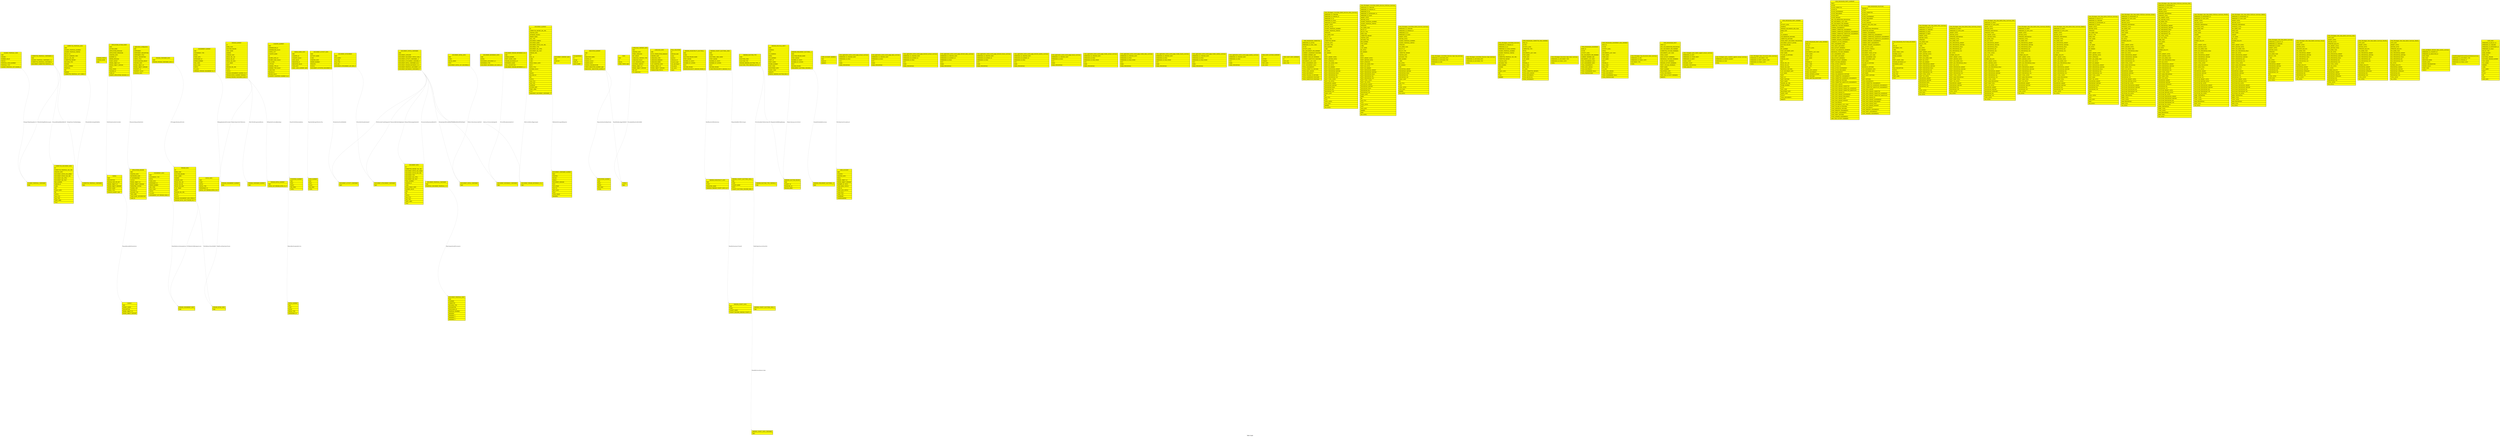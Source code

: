 digraph TableGraph {
  compound=true;
    bgcolor="white"; 
    fontcolor="black"; fontname="Helvetica"; fontsize="10.0"; 
    ranksep="equally"; 
    label="Table Graph"; 
    URL="http://tools.hibernate.org";
  edge [
        color="lightgrey", 
        fontcolor="black", 
        fontname="Helvetica", 
        fontsize="8.0",         
        labelangle=-25.0, 
        labeldistance=1.5
        headport=nw,
        tailport=se
        ];
  node [
       fontcolor="black",
       fontname="Helvetica", 
       fontsize="10.0", 
       shape=record, 
       fillcolor="yellow", 
       style="solid,filled"];

/* TODO: multi schema tables */
  /* Node AGAINST_PROPOSAL_CONTAINER */
  AGAINST_PROPOSAL_CONTAINER [ label = "{ AGAINST_PROPOSAL_CONTAINER| <HJID>HJID\l }" ]  
  
  /* edges/nodes for AGAINST_PROPOSAL_CONTAINER */
  /* Node AGAINST_PROPOSAL_DATA */
  AGAINST_PROPOSAL_DATA [ label = "{ AGAINST_PROPOSAL_DATA| <HJID>HJID\l | <HEADER>HEADER\l | <NUMBER_VALUE>NUMBER_VALUE\l | <PARTIES>PARTIES\l | <PROPOSAL_ISSUE_NUMBER>PROPOSAL_ISSUE_NUMBER\l | <PROPOSAL_TYPE>PROPOSAL_TYPE\l | <AGAINST_PROPOSAL_LIST_AGAINS_0>AGAINST_PROPOSAL_LIST_AGAINS_0\l }" ]  
  
  /* edges/nodes for AGAINST_PROPOSAL_DATA */
     AGAINST_PROPOSAL_DATA -> AGAINST_PROPOSAL_CONTAINER [ 
        label="FK3egrje7f0gidhatqcg65xs7v7" 
        ]
  /* Node AGENCY */
  AGENCY [ label = "{ AGENCY| <HJID>HJID\l | <AGENCY_NAME>AGENCY_NAME\l | <DESCRIPTION>DESCRIPTION\l | <MODEL_OBJECT_ID>MODEL_OBJECT_ID\l | <MODEL_OBJECT_VERSION>MODEL_OBJECT_VERSION\l }" ]  
  
  /* edges/nodes for AGENCY */
  /* Node APPLICATION_ACTION_EVENT */
  APPLICATION_ACTION_EVENT [ label = "{ APPLICATION_ACTION_EVENT| <HJID>HJID\l | <ACTION_NAME>ACTION_NAME\l | <APPLICATION_MESSAGE>APPLICATION_MESSAGE\l | <APPLICATION_OPERATION>APPLICATION_OPERATION\l | <CREATED_DATE>CREATED_DATE\l | <ELEMENT_ID>ELEMENT_ID\l | <ERROR_MESSAGE>ERROR_MESSAGE\l | <EVENT_GROUP>EVENT_GROUP\l | <MODEL_OBJECT_ID>MODEL_OBJECT_ID\l | <MODEL_OBJECT_VERSION>MODEL_OBJECT_VERSION\l | <PAGE>PAGE\l | <PAGE_MODE>PAGE_MODE\l | <SESSION_ID>SESSION_ID\l | <USER_ID>USER_ID\l | <EVENTS_APPLICATION_SESSION_H_0>EVENTS_APPLICATION_SESSION_H_0\l }" ]  
  
  /* edges/nodes for APPLICATION_ACTION_EVENT */
     APPLICATION_ACTION_EVENT -> APPLICATION_SESSION [ 
        label="FKhspx4sv9i3guoah9wjfci9c9n" 
        ]
  /* Node application_configuration */
  application_configuration [ label = "{ application_configuration| <HJID>HJID\l | <COMPONENT>COMPONENT\l | <COMPONENT_DESCRIPTION>COMPONENT_DESCRIPTION\l | <COMPONENT_TITLE>COMPONENT_TITLE\l | <CONFIG_DESCRIPTION>CONFIG_DESCRIPTION\l | <CONFIG_TITLE>CONFIG_TITLE\l | <CONFIGURATION_GROUP>CONFIGURATION_GROUP\l | <CREATED_DATE>CREATED_DATE\l | <MODEL_OBJECT_ID>MODEL_OBJECT_ID\l | <MODEL_OBJECT_VERSION>MODEL_OBJECT_VERSION\l | <PROPERTY_ID>PROPERTY_ID\l | <PROPERTY_VALUE>PROPERTY_VALUE\l | <UPDATED_DATE>UPDATED_DATE\l }" ]  
  
  /* edges/nodes for application_configuration */
  /* Node APPLICATION_SESSION */
  APPLICATION_SESSION [ label = "{ APPLICATION_SESSION| <HJID>HJID\l | <CREATED_DATE>CREATED_DATE\l | <DESTROYED_DATE>DESTROYED_DATE\l | <IP_INFORMATION>IP_INFORMATION\l | <LOCALE>LOCALE\l | <MODEL_OBJECT_ID>MODEL_OBJECT_ID\l | <MODEL_OBJECT_VERSION>MODEL_OBJECT_VERSION\l | <OPERATING_SYSTEM>OPERATING_SYSTEM\l | <SCREEN_SIZE>SCREEN_SIZE\l | <SESSION_ID>SESSION_ID\l | <SESSION_TYPE>SESSION_TYPE\l | <TIME_ZONE>TIME_ZONE\l | <USER_AGENT_INFORMATION>USER_AGENT_INFORMATION\l | <USER_ID>USER_ID\l }" ]  
  
  /* edges/nodes for APPLICATION_SESSION */
  /* Node ASSIGNMENT_DATA */
  ASSIGNMENT_DATA [ label = "{ ASSIGNMENT_DATA| <HJID>HJID\l | <ASSIGNMENT_TYPE>ASSIGNMENT_TYPE\l | <DETAIL>DETAIL\l | <FROM_DATE>FROM_DATE\l | <INTRESSENT_ID>INTRESSENT_ID\l | <ORDER_NUMBER>ORDER_NUMBER\l | <ORG_CODE>ORG_CODE\l | <ROLE_CODE>ROLE_CODE\l | <STATUS>STATUS\l | <TO_DATE>TO_DATE\l | <ASSIGNMENT_LIST_PERSON_ASSIG_0>ASSIGNMENT_LIST_PERSON_ASSIG_0\l }" ]  
  
  /* edges/nodes for ASSIGNMENT_DATA */
     ASSIGNMENT_DATA -> PERSON_ASSIGNMENT_DATA [ 
        label="FKaa59o8elny2vn9ssiq2pakmmy" 
        ]
  /* Node ASSIGNMENT_ELEMENT */
  ASSIGNMENT_ELEMENT [ label = "{ ASSIGNMENT_ELEMENT| <HJID>HJID\l | <ASSIGNMENT_TYPE>ASSIGNMENT_TYPE\l | <DETAIL>DETAIL\l | <FROM_DATE>FROM_DATE\l | <INTRESSENT_ID>INTRESSENT_ID\l | <ORDER_NUMBER>ORDER_NUMBER\l | <ORG_CODE>ORG_CODE\l | <ROLE_CODE>ROLE_CODE\l | <STATUS>STATUS\l | <TO_DATE>TO_DATE\l | <UPPDRAG_PERSON_ASSIGNMENT_EL_0>UPPDRAG_PERSON_ASSIGNMENT_EL_0\l }" ]  
  
  /* edges/nodes for ASSIGNMENT_ELEMENT */
     ASSIGNMENT_ELEMENT -> PERSON_ASSIGNMENT_ELEMENT [ 
        label="FK8egqg9aadqnijh6hluireipd0" 
        ]
  /* Node COMMITTEE_DOCUMENT_DATA */
  COMMITTEE_DOCUMENT_DATA [ label = "{ COMMITTEE_DOCUMENT_DATA| <ID>ID\l | <COMMITTEE_PROPOSAL_URL_XML>COMMITTEE_PROPOSAL_URL_XML\l | <CREATED_DATE>CREATED_DATE\l | <DOCUMENT_STATUS_URL_WWW>DOCUMENT_STATUS_URL_WWW\l | <DOCUMENT_STATUS_URL_XML>DOCUMENT_STATUS_URL_XML\l | <DOCUMENT_URL_HTML>DOCUMENT_URL_HTML\l | <DOCUMENT_URL_TEXT>DOCUMENT_URL_TEXT\l | <END_NUMBER>END_NUMBER\l | <HANGAR_ID>HANGAR_ID\l | <LABEL>LABEL\l | <ORG>ORG\l | <PUBLIC_DATE>PUBLIC_DATE\l | <RM>RM\l | <STATUS>STATUS\l | <SUB_TITLE>SUB_TITLE\l | <SUB_TYPE>SUB_TYPE\l | <TEMP_LABEL>TEMP_LABEL\l | <TITLE>TITLE\l }" ]  
  
  /* edges/nodes for COMMITTEE_DOCUMENT_DATA */
  /* Node COMMITTEE_PROPOSAL_COMPONENT_0 */
  COMMITTEE_PROPOSAL_COMPONENT_0 [ label = "{ COMMITTEE_PROPOSAL_COMPONENT_0| <HJID>HJID\l | <AGAINST_PROPOSAL_CONTAINER_C_0>AGAINST_PROPOSAL_CONTAINER_C_0\l | <COMMITTEE_PROPOSAL_CONTAINER_0>COMMITTEE_PROPOSAL_CONTAINER_0\l | <DOCUMENT_COMMITTEE_PROPOSAL__0>DOCUMENT_COMMITTEE_PROPOSAL__0\l }" ]  
  
  /* edges/nodes for COMMITTEE_PROPOSAL_COMPONENT_0 */
     COMMITTEE_PROPOSAL_COMPONENT_0 -> AGAINST_PROPOSAL_CONTAINER [ 
        label="FK9i2al9m5kgd9thektcwsoqp2v" 
        ]
     COMMITTEE_PROPOSAL_COMPONENT_0 -> COMMITTEE_PROPOSAL_CONTAINER [ 
        label="FKi3gkr30xryn70y36obj44gbpg" 
        ]
     COMMITTEE_PROPOSAL_COMPONENT_0 -> COMMITTEE_DOCUMENT_DATA [ 
        label="FK1qvyi065liq2b982befb96n4d" 
        ]
  /* Node COMMITTEE_PROPOSAL_CONTAINER */
  COMMITTEE_PROPOSAL_CONTAINER [ label = "{ COMMITTEE_PROPOSAL_CONTAINER| <HJID>HJID\l }" ]  
  
  /* edges/nodes for COMMITTEE_PROPOSAL_CONTAINER */
  /* Node COMMITTEE_PROPOSAL_DATA */
  COMMITTEE_PROPOSAL_DATA [ label = "{ COMMITTEE_PROPOSAL_DATA| <HJID>HJID\l | <AGAINST_PROPOSAL_NUMBER>AGAINST_PROPOSAL_NUMBER\l | <AGAINST_PROPOSAL_PARTIES>AGAINST_PROPOSAL_PARTIES\l | <BALLOT_ID>BALLOT_ID\l | <BALLOT_SUMMARY_ITEM>BALLOT_SUMMARY_ITEM\l | <BALLOT_URL_XML>BALLOT_URL_XML\l | <COMMITTEE_REPORT>COMMITTEE_REPORT\l | <DECISION_TYPE>DECISION_TYPE\l | <HEADER>HEADER\l | <ISSUE_NUMBER>ISSUE_NUMBER\l | <PROPOSAL>PROPOSAL\l | <RM>RM\l | <WINNER>WINNER\l | <COMMITTEE_PROPOSAL_LIST_COMM_0>COMMITTEE_PROPOSAL_LIST_COMM_0\l }" ]  
  
  /* edges/nodes for COMMITTEE_PROPOSAL_DATA */
     COMMITTEE_PROPOSAL_DATA -> COMMITTEE_PROPOSAL_CONTAINER [ 
        label="FKhww95s89vnx8uqpbkk5jb82ly" 
        ]
  /* Node COUNTRIES_ELEMENT */
  COUNTRIES_ELEMENT [ label = "{ COUNTRIES_ELEMENT| <HJID>HJID\l | <PAGE>PAGE\l | <PAGES>PAGES\l | <PER_PAGE>PER_PAGE\l | <TOTAL>TOTAL\l }" ]  
  
  /* edges/nodes for COUNTRIES_ELEMENT */
  /* Node COUNTRY_ELEMENT */
  COUNTRY_ELEMENT [ label = "{ COUNTRY_ELEMENT| <HJID>HJID\l | <ADMINREGION_ID>ADMINREGION_ID\l | <ADMINREGION_VALUE>ADMINREGION_VALUE\l | <CAPITAL_CITY>CAPITAL_CITY\l | <COUNTRY_NAME>COUNTRY_NAME\l | <ID>ID\l | <INCOME_LEVEL_ID>INCOME_LEVEL_ID\l | <INCOME_LEVEL_VALUE>INCOME_LEVEL_VALUE\l | <ISO_2CODE>ISO_2CODE\l | <LATITUDE>LATITUDE\l | <LENDING_TYPE_ID>LENDING_TYPE_ID\l | <LENDING_TYPE_VALUE>LENDING_TYPE_VALUE\l | <LONGITUDE>LONGITUDE\l | <REGION_ID>REGION_ID\l | <REGION_VALUE>REGION_VALUE\l | <COUNTRY_COUNTRIES_ELEMENT_HJ_0>COUNTRY_COUNTRIES_ELEMENT_HJ_0\l }" ]  
  
  /* edges/nodes for COUNTRY_ELEMENT */
     COUNTRY_ELEMENT -> COUNTRIES_ELEMENT [ 
        label="FKnyef134rhl4klxsky3spfdp7g" 
        ]
  /* Node DATA_ELEMENT */
  DATA_ELEMENT [ label = "{ DATA_ELEMENT| <HJID>HJID\l | <PAGE>PAGE\l | <PAGES>PAGES\l | <PER_PAGE>PER_PAGE\l | <TOTAL>TOTAL\l }" ]  
  
  /* edges/nodes for DATA_ELEMENT */
  /* Node DETAIL_DATA */
  DETAIL_DATA [ label = "{ DETAIL_DATA| <HJID>HJID\l | <CODE>CODE\l | <DETAIL>DETAIL\l | <DETAIL_TYPE>DETAIL_TYPE\l | <INTRESSENT_ID>INTRESSENT_ID\l | <DETAIL_LIST_PERSON_DETAIL_DA_0>DETAIL_LIST_PERSON_DETAIL_DA_0\l }" ]  
  
  /* edges/nodes for DETAIL_DATA */
     DETAIL_DATA -> PERSON_DETAIL_DATA [ 
        label="FKjpf91ucj529qyt15gs7r0yx2p" 
        ]
  /* Node DETAIL_ELEMENT */
  DETAIL_ELEMENT [ label = "{ DETAIL_ELEMENT| <HJID>HJID\l | <CODE>CODE\l | <DETAIL>DETAIL\l | <DETAIL_TYPE>DETAIL_TYPE\l | <INTRESSENT_ID>INTRESSENT_ID\l }" ]  
  
  /* edges/nodes for DETAIL_ELEMENT */
  /* Node DOCUMENT_ACTIVITY_CONTAINER */
  DOCUMENT_ACTIVITY_CONTAINER [ label = "{ DOCUMENT_ACTIVITY_CONTAINER| <HJID>HJID\l }" ]  
  
  /* edges/nodes for DOCUMENT_ACTIVITY_CONTAINER */
  /* Node DOCUMENT_ACTIVITY_DATA */
  DOCUMENT_ACTIVITY_DATA [ label = "{ DOCUMENT_ACTIVITY_DATA| <HJID>HJID\l | <ACTIVITY_NAME>ACTIVITY_NAME\l | <CODE>CODE\l | <CREATED_DATE>CREATED_DATE\l | <ORDER_NUMBER>ORDER_NUMBER\l | <PROCESS>PROCESS\l | <STATUS>STATUS\l | <DOCUMENT_ACTIVITIES_DOCUMENT_0>DOCUMENT_ACTIVITIES_DOCUMENT_0\l }" ]  
  
  /* edges/nodes for DOCUMENT_ACTIVITY_DATA */
     DOCUMENT_ACTIVITY_DATA -> DOCUMENT_ACTIVITY_CONTAINER [ 
        label="FK1djmtx4rrenfrny0h9kbk6dkr" 
        ]
  /* Node DOCUMENT_ATTACHMENT */
  DOCUMENT_ATTACHMENT [ label = "{ DOCUMENT_ATTACHMENT| <HJID>HJID\l | <FILE_NAME>FILE_NAME\l | <FILE_SIZE>FILE_SIZE\l | <FILE_TYPE>FILE_TYPE\l | <FILE_URL>FILE_URL\l | <DOCUMENT_ATTACHMENT_LIST_DOC_0>DOCUMENT_ATTACHMENT_LIST_DOC_0\l }" ]  
  
  /* edges/nodes for DOCUMENT_ATTACHMENT */
     DOCUMENT_ATTACHMENT -> DOCUMENT_ATTACHMENT_CONTAINER [ 
        label="FK5iwv5bkvf22potj0srhjexed7" 
        ]
  /* Node DOCUMENT_ATTACHMENT_CONTAINER */
  DOCUMENT_ATTACHMENT_CONTAINER [ label = "{ DOCUMENT_ATTACHMENT_CONTAINER| <HJID>HJID\l }" ]  
  
  /* edges/nodes for DOCUMENT_ATTACHMENT_CONTAINER */
  /* Node DOCUMENT_CONTAINER_ELEMENT */
  DOCUMENT_CONTAINER_ELEMENT [ label = "{ DOCUMENT_CONTAINER_ELEMENT| <HJID>HJID\l | <CREATED>CREATED\l | <DATUM>DATUM\l | <DEBUG>DEBUG\l | <DOCUMENT_VERSION>DOCUMENT_VERSION\l | <HITS>HITS\l | <HITS_FROM>HITS_FROM\l | <HITS_TO>HITS_TO\l | <NEXT_PAGE>NEXT_PAGE\l | <PAGE>PAGE\l | <TOTAL_PAGES>TOTAL_PAGES\l | <WARNING>WARNING\l }" ]  
  
  /* edges/nodes for DOCUMENT_CONTAINER_ELEMENT */
  /* Node DOCUMENT_CONTENT_DATA */
  DOCUMENT_CONTENT_DATA [ label = "{ DOCUMENT_CONTENT_DATA| <HJID>HJID\l | <CONTENT>CONTENT\l | <ID>ID\l }" ]  
  
  /* edges/nodes for DOCUMENT_CONTENT_DATA */
  /* Node DOCUMENT_DATA */
  DOCUMENT_DATA [ label = "{ DOCUMENT_DATA| <ID>ID\l | <COMMITTEE_REPORT_URL_XML>COMMITTEE_REPORT_URL_XML\l | <DOCUMENT_STATUS_URL_WWW>DOCUMENT_STATUS_URL_WWW\l | <DOCUMENT_STATUS_URL_XML>DOCUMENT_STATUS_URL_XML\l | <DOCUMENT_TYPE>DOCUMENT_TYPE\l | <DOCUMENT_URL_HTML>DOCUMENT_URL_HTML\l | <DOCUMENT_URL_TEXT>DOCUMENT_URL_TEXT\l | <FINAL_NUMBER>FINAL_NUMBER\l | <HANGAR_ID>HANGAR_ID\l | <LABEL>LABEL\l | <MADE_PUBLIC_DATE>MADE_PUBLIC_DATE\l | <NUMBER_VALUE>NUMBER_VALUE\l | <ORG>ORG\l | <RM>RM\l | <STATUS>STATUS\l | <SUB_TITLE>SUB_TITLE\l | <SUB_TYPE>SUB_TYPE\l | <TEMP_LABEL>TEMP_LABEL\l | <TITLE>TITLE\l }" ]  
  
  /* edges/nodes for DOCUMENT_DATA */
  /* Node DOCUMENT_DETAIL_CONTAINER */
  DOCUMENT_DETAIL_CONTAINER [ label = "{ DOCUMENT_DETAIL_CONTAINER| <HJID>HJID\l }" ]  
  
  /* edges/nodes for DOCUMENT_DETAIL_CONTAINER */
  /* Node DOCUMENT_DETAIL_DATA */
  DOCUMENT_DETAIL_DATA [ label = "{ DOCUMENT_DETAIL_DATA| <HJID>HJID\l | <CODE>CODE\l | <DETAIL_NAME>DETAIL_NAME\l | <TEXT>TEXT\l | <DOCUMENT_DETAIL_LIST_DOCUMEN_0>DOCUMENT_DETAIL_LIST_DOCUMEN_0\l }" ]  
  
  /* edges/nodes for DOCUMENT_DETAIL_DATA */
     DOCUMENT_DETAIL_DATA -> DOCUMENT_DETAIL_CONTAINER [ 
        label="FK5d2u7md3uvfwsieccdas9rula" 
        ]
  /* Node DOCUMENT_ELEMENT */
  DOCUMENT_ELEMENT [ label = "{ DOCUMENT_ELEMENT| <ID>ID\l | <COMMITTEE_REPORT_URL_XML>COMMITTEE_REPORT_URL_XML\l | <CREATED_DATE>CREATED_DATE\l | <DATABASE_SOURCE>DATABASE_SOURCE\l | <DEBATE_NAME>DEBATE_NAME\l | <DOC_TYPE>DOC_TYPE\l | <DOCUMENT_FORMAT>DOCUMENT_FORMAT\l | <DOCUMENT_NAME>DOCUMENT_NAME\l | <DOCUMENT_STATUS_URL_XML>DOCUMENT_STATUS_URL_XML\l | <DOCUMENT_TYPE>DOCUMENT_TYPE\l | <DOCUMENT_URL_HTML>DOCUMENT_URL_HTML\l | <DOCUMENT_URL_TEXT>DOCUMENT_URL_TEXT\l | <DOMAIN_ORG>DOMAIN_ORG\l | <HIT>HIT\l | <KALL_ID>KALL_ID\l | <LABEL>LABEL\l | <LANG>LANG\l | <MADE_PUBLIC_DATE>MADE_PUBLIC_DATE\l | <NOTE>NOTE\l | <NOTE_TITLE>NOTE_TITLE\l | <NUMBER_VALUE>NUMBER_VALUE\l | <ORG>ORG\l | <ORIGIN>ORIGIN\l | <RELATED_ID>RELATED_ID\l | <RM>RM\l | <STATUS>STATUS\l | <SUB_TITLE>SUB_TITLE\l | <SUB_TYPE>SUB_TYPE\l | <SUMMARY>SUMMARY\l | <SYSTEM_DATE>SYSTEM_DATE\l | <TEMP_LABEL>TEMP_LABEL\l | <TITLE>TITLE\l | <DOKUMENT_DOCUMENT_CONTAINER__0>DOKUMENT_DOCUMENT_CONTAINER__0\l }" ]  
  
  /* edges/nodes for DOCUMENT_ELEMENT */
     DOCUMENT_ELEMENT -> DOCUMENT_CONTAINER_ELEMENT [ 
        label="FK86m6a302xfuxpgc09kfpap41b" 
        ]
  /* Node DOCUMENT_PERSON_REFERENCE_CO_0 */
  DOCUMENT_PERSON_REFERENCE_CO_0 [ label = "{ DOCUMENT_PERSON_REFERENCE_CO_0| <HJID>HJID\l }" ]  
  
  /* edges/nodes for DOCUMENT_PERSON_REFERENCE_CO_0 */
  /* Node DOCUMENT_PERSON_REFERENCE_DA_0 */
  DOCUMENT_PERSON_REFERENCE_DA_0 [ label = "{ DOCUMENT_PERSON_REFERENCE_DA_0| <HJID>HJID\l | <ORDER_NUMBER>ORDER_NUMBER\l | <PARTY_SHORT_CODE>PARTY_SHORT_CODE\l | <PERSON_REFERENCE_ID>PERSON_REFERENCE_ID\l | <REFERENCE_NAME>REFERENCE_NAME\l | <ROLE_DESCRIPTION>ROLE_DESCRIPTION\l | <DOCUMENT_PERSON_REFERENCE_LI_1>DOCUMENT_PERSON_REFERENCE_LI_1\l }" ]  
  
  /* edges/nodes for DOCUMENT_PERSON_REFERENCE_DA_0 */
     DOCUMENT_PERSON_REFERENCE_DA_0 -> DOCUMENT_PERSON_REFERENCE_CO_0 [ 
        label="FK87lvy7dvkl9xcn99ggrxmqeeb" 
        ]
  /* Node DOCUMENT_PROPOSAL_CONTAINER */
  DOCUMENT_PROPOSAL_CONTAINER [ label = "{ DOCUMENT_PROPOSAL_CONTAINER| <HJID>HJID\l | <PROPOSAL_DOCUMENT_PROPOSAL_C_0>PROPOSAL_DOCUMENT_PROPOSAL_C_0\l }" ]  
  
  /* edges/nodes for DOCUMENT_PROPOSAL_CONTAINER */
     DOCUMENT_PROPOSAL_CONTAINER -> DOCUMENT_PROPOSAL_DATA [ 
        label="FKkph1xtgow9mxw087oyivipwmc" 
        ]
  /* Node DOCUMENT_PROPOSAL_DATA */
  DOCUMENT_PROPOSAL_DATA [ label = "{ DOCUMENT_PROPOSAL_DATA| <HJID>HJID\l | <CHAMBER>CHAMBER\l | <COMMITTEE>COMMITTEE\l | <DECISION_TYPE>DECISION_TYPE\l | <DESIGNATION>DESIGNATION\l | <PROCESSED_IN>PROCESSED_IN\l | <PROPOSAL_NUMBER>PROPOSAL_NUMBER\l | <WORDING>WORDING\l | <WORDING_2>WORDING_2\l | <WORDING_3>WORDING_3\l | <WORDING_4>WORDING_4\l }" ]  
  
  /* edges/nodes for DOCUMENT_PROPOSAL_DATA */
  /* Node DOCUMENT_REFERENCE_CONTAINER */
  DOCUMENT_REFERENCE_CONTAINER [ label = "{ DOCUMENT_REFERENCE_CONTAINER| <HJID>HJID\l }" ]  
  
  /* edges/nodes for DOCUMENT_REFERENCE_CONTAINER */
  /* Node DOCUMENT_REFERENCE_DATA */
  DOCUMENT_REFERENCE_DATA [ label = "{ DOCUMENT_REFERENCE_DATA| <HJID>HJID\l | <DETAIL>DETAIL\l | <REFERENCE_DOCUMENT_ID>REFERENCE_DOCUMENT_ID\l | <REFERENCE_TYPE>REFERENCE_TYPE\l | <DOCUMENT_REFERENCE_LIST_DOCU_0>DOCUMENT_REFERENCE_LIST_DOCU_0\l }" ]  
  
  /* edges/nodes for DOCUMENT_REFERENCE_DATA */
     DOCUMENT_REFERENCE_DATA -> DOCUMENT_REFERENCE_CONTAINER [ 
        label="FK7oc5l5f0xva8cykmj3qhfy7yf" 
        ]
  /* Node DOCUMENT_STATUS_CONTAINER */
  DOCUMENT_STATUS_CONTAINER [ label = "{ DOCUMENT_STATUS_CONTAINER| <HJID>HJID\l | <DOCUMENT_CATEGORY>DOCUMENT_CATEGORY\l | <DOCUMENT_DOCUMENT_STATUS_CON_0>DOCUMENT_DOCUMENT_STATUS_CON_0\l | <DOCUMENT_ACTIVITY_CONTAINER__0>DOCUMENT_ACTIVITY_CONTAINER__0\l | <DOCUMENT_ATTACHMENT_CONTAINE_0>DOCUMENT_ATTACHMENT_CONTAINE_0\l | <DOCUMENT_DETAIL_CONTAINER_DO_0>DOCUMENT_DETAIL_CONTAINER_DO_0\l | <DOCUMENT_PERSON_REFERENCE_CO_1>DOCUMENT_PERSON_REFERENCE_CO_1\l | <DOCUMENT_PROPOSAL_DOCUMENT_S_0>DOCUMENT_PROPOSAL_DOCUMENT_S_0\l | <DOCUMENT_REFERENCE_CONTAINER_0>DOCUMENT_REFERENCE_CONTAINER_0\l }" ]  
  
  /* edges/nodes for DOCUMENT_STATUS_CONTAINER */
     DOCUMENT_STATUS_CONTAINER -> DOCUMENT_DATA [ 
        label="FKdngn78r4bwykagjiqhhp6ubhh" 
        ]
     DOCUMENT_STATUS_CONTAINER -> DOCUMENT_ACTIVITY_CONTAINER [ 
        label="FKh5fo4co6a57ew8rr9wgqcief2" 
        ]
     DOCUMENT_STATUS_CONTAINER -> DOCUMENT_ATTACHMENT_CONTAINER [ 
        label="FKq2woiirb89i1ddn40g6ykeadv" 
        ]
     DOCUMENT_STATUS_CONTAINER -> DOCUMENT_DETAIL_CONTAINER [ 
        label="FK6udp4rg5jv9l5hovt82jflps0" 
        ]
     DOCUMENT_STATUS_CONTAINER -> DOCUMENT_PERSON_REFERENCE_CO_0 [ 
        label="FKnt1uux73xnmsu4lqrhjqpkufb" 
        ]
     DOCUMENT_STATUS_CONTAINER -> DOCUMENT_PROPOSAL_CONTAINER [ 
        label="FKnuew2mp3ibyamqnes86cbd276" 
        ]
     DOCUMENT_STATUS_CONTAINER -> DOCUMENT_REFERENCE_CONTAINER [ 
        label="FKs8fdjp1q9tuy0ii64rwb4qqe3" 
        ]
  /* Node DOMAIN_PORTAL */
  DOMAIN_PORTAL [ label = "{ DOMAIN_PORTAL| <DOMAIN_NAME>DOMAIN_NAME\l | <HJID>HJID\l }" ]  
  
  /* edges/nodes for DOMAIN_PORTAL */
     DOMAIN_PORTAL -> PORTAL [ 
        label="FKn8h5aitawhwa46x215yv9q9x" 
        ]
  /* Node EncryptedValue */
  EncryptedValue [ label = "{ EncryptedValue| <id>id\l | <storage>storage\l | <USER_ID>USER_ID\l | <VAULT_NAME>VAULT_NAME\l }" ]  
  
  /* edges/nodes for EncryptedValue */
  /* Node INDICATOR_ELEMENT */
  INDICATOR_ELEMENT [ label = "{ INDICATOR_ELEMENT| <HJID>HJID\l | <ID>ID\l | <INDICATOR_NAME>INDICATOR_NAME\l | <SOURCE_ID>SOURCE_ID\l | <SOURCE_VALUE>SOURCE_VALUE\l | <SOURCE_NOTE>SOURCE_NOTE\l | <SOURCE_ORGANIZATION>SOURCE_ORGANIZATION\l | <TOPICS_INDICATOR_ELEMENT_HJID>TOPICS_INDICATOR_ELEMENT_HJID\l | <INDICATOR__INDICATORS_ELEMEN_0>INDICATOR__INDICATORS_ELEMEN_0\l }" ]  
  
  /* edges/nodes for INDICATOR_ELEMENT */
     INDICATOR_ELEMENT -> TOPICS [ 
        label="FKqo83tlolpfpvu6ggml3648437" 
        ]
     INDICATOR_ELEMENT -> INDICATORS_ELEMENT [ 
        label="FKjajuw0y63aarlsdcb8gn9medq" 
        ]
  /* Node INDICATORS_ELEMENT */
  INDICATORS_ELEMENT [ label = "{ INDICATORS_ELEMENT| <HJID>HJID\l | <PAGE>PAGE\l | <PAGES>PAGES\l | <PER_PAGE>PER_PAGE\l | <TOTAL>TOTAL\l }" ]  
  
  /* edges/nodes for INDICATORS_ELEMENT */
  /* Node LANGUAGE_CONTENT_DATA */
  LANGUAGE_CONTENT_DATA [ label = "{ LANGUAGE_CONTENT_DATA| <HJID>HJID\l | <CREATED_DATE>CREATED_DATE\l | <FROM_LANGUAGE>FROM_LANGUAGE\l | <KEY_GROUP>KEY_GROUP\l | <LANGUAGE_CONTENT_TYPE>LANGUAGE_CONTENT_TYPE\l | <LANGUAGE_VALUE>LANGUAGE_VALUE\l | <LAST_MODIFIED_DATE>LAST_MODIFIED_DATE\l | <LOCATION_CONTEXT>LOCATION_CONTEXT\l | <MODEL_OBJECT_ID>MODEL_OBJECT_ID\l | <MODEL_OBJECT_VERSION>MODEL_OBJECT_VERSION\l | <REF_KEY>REF_KEY\l | <TO_LANGUAGE>TO_LANGUAGE\l }" ]  
  
  /* edges/nodes for LANGUAGE_CONTENT_DATA */
  /* Node LANGUAGE_DATA */
  LANGUAGE_DATA [ label = "{ LANGUAGE_DATA| <HJID>HJID\l | <AUTO_TRANSLATION_ENABLED>AUTO_TRANSLATION_ENABLED\l | <CREATED_DATE>CREATED_DATE\l | <LANGUAGE_CODE>LANGUAGE_CODE\l | <LANGUAGE_ENABLED>LANGUAGE_ENABLED\l | <LANGUAGE_NAME>LANGUAGE_NAME\l | <LAST_MODIFIED_DATE>LAST_MODIFIED_DATE\l | <MODEL_OBJECT_ID>MODEL_OBJECT_ID\l | <MODEL_OBJECT_VERSION>MODEL_OBJECT_VERSION\l | <TRANSLATION_STATUS>TRANSLATION_STATUS\l }" ]  
  
  /* edges/nodes for LANGUAGE_DATA */
  /* Node PERSON_ASSIGNMENT_DATA */
  PERSON_ASSIGNMENT_DATA [ label = "{ PERSON_ASSIGNMENT_DATA| <HJID>HJID\l }" ]  
  
  /* edges/nodes for PERSON_ASSIGNMENT_DATA */
  /* Node PERSON_ASSIGNMENT_ELEMENT */
  PERSON_ASSIGNMENT_ELEMENT [ label = "{ PERSON_ASSIGNMENT_ELEMENT| <HJID>HJID\l }" ]  
  
  /* edges/nodes for PERSON_ASSIGNMENT_ELEMENT */
  /* Node PERSON_CONTAINER_DATA */
  PERSON_CONTAINER_DATA [ label = "{ PERSON_CONTAINER_DATA| <HJID>HJID\l | <PERSON_PERSON_CONTAINER_DATA_0>PERSON_PERSON_CONTAINER_DATA_0\l }" ]  
  
  /* edges/nodes for PERSON_CONTAINER_DATA */
     PERSON_CONTAINER_DATA -> PERSON_DATA [ 
        label="FK74yxgghu58va5py1jfh1hsi9c" 
        ]
  /* Node PERSON_CONTAINER_ELEMENT */
  PERSON_CONTAINER_ELEMENT [ label = "{ PERSON_CONTAINER_ELEMENT| <HJID>HJID\l }" ]  
  
  /* edges/nodes for PERSON_CONTAINER_ELEMENT */
  /* Node PERSON_DATA */
  PERSON_DATA [ label = "{ PERSON_DATA| <ID>ID\l | <BORN_YEAR>BORN_YEAR\l | <ELECTION_REGION>ELECTION_REGION\l | <FIRST_NAME>FIRST_NAME\l | <GENDER>GENDER\l | <HANGAR_GUID>HANGAR_GUID\l | <IMAGE_URL_192>IMAGE_URL_192\l | <IMAGE_URL_80>IMAGE_URL_80\l | <IMAGE_URL_MAX>IMAGE_URL_MAX\l | <LAST_NAME>LAST_NAME\l | <PARTY>PARTY\l | <PERSON_URL_XML>PERSON_URL_XML\l | <PLACE>PLACE\l | <STATUS>STATUS\l | <PERSON_ASSIGNMENT_DATA_PERSO_0>PERSON_ASSIGNMENT_DATA_PERSO_0\l | <PERSON_DETAIL_DATA_PERSON_DA_0>PERSON_DETAIL_DATA_PERSON_DA_0\l }" ]  
  
  /* edges/nodes for PERSON_DATA */
     PERSON_DATA -> PERSON_ASSIGNMENT_DATA [ 
        label="FK74f0qofwn444t8smjgwemunoa" 
        ]
     PERSON_DATA -> PERSON_DETAIL_DATA [ 
        label="FKshlddrbyxj7xi9ux61l6d6t17" 
        ]
  /* Node PERSON_DETAIL_DATA */
  PERSON_DETAIL_DATA [ label = "{ PERSON_DETAIL_DATA| <HJID>HJID\l }" ]  
  
  /* edges/nodes for PERSON_DETAIL_DATA */
  /* Node PERSON_DETAIL_ELEMENT */
  PERSON_DETAIL_ELEMENT [ label = "{ PERSON_DETAIL_ELEMENT| <HJID>HJID\l | <DETAIL_LIST_PERSON_DETAIL_EL_0>DETAIL_LIST_PERSON_DETAIL_EL_0\l }" ]  
  
  /* edges/nodes for PERSON_DETAIL_ELEMENT */
     PERSON_DETAIL_ELEMENT -> DETAIL_ELEMENT [ 
        label="FKjbau0jlkpnfsswgkea8o5u7es" 
        ]
  /* Node PERSON_ELEMENT */
  PERSON_ELEMENT [ label = "{ PERSON_ELEMENT| <ID>ID\l | <BORN_YEAR>BORN_YEAR\l | <ELECTION_REGION>ELECTION_REGION\l | <FIRST_NAME>FIRST_NAME\l | <GENDER>GENDER\l | <HANGAR_GUID>HANGAR_GUID\l | <IMAGE_URL_192>IMAGE_URL_192\l | <IMAGE_URL_80>IMAGE_URL_80\l | <IMAGE_URL_MAX>IMAGE_URL_MAX\l | <LAST_NAME>LAST_NAME\l | <PARTY>PARTY\l | <PERSON_URL_XML>PERSON_URL_XML\l | <PLACE>PLACE\l | <STATUS>STATUS\l | <PERSON_ASSIGNMENT_ELEMENT_PE_0>PERSON_ASSIGNMENT_ELEMENT_PE_0\l | <PERSON_DETAIL_ELEMENT_PERSON_0>PERSON_DETAIL_ELEMENT_PERSON_0\l | <PERSON_PERSON_CONTAINER_ELEM_0>PERSON_PERSON_CONTAINER_ELEM_0\l }" ]  
  
  /* edges/nodes for PERSON_ELEMENT */
     PERSON_ELEMENT -> PERSON_ASSIGNMENT_ELEMENT [ 
        label="FKbe0p7x6pw31it41l70k0n2yhy" 
        ]
     PERSON_ELEMENT -> PERSON_DETAIL_ELEMENT [ 
        label="FKf9ctg19wht1va2oa88p4ubbgw" 
        ]
     PERSON_ELEMENT -> PERSON_CONTAINER_ELEMENT [ 
        label="FKefu7l0m5t9n1gewodw90kcidu" 
        ]
  /* Node PORTAL */
  PORTAL [ label = "{ PORTAL| <HJID>HJID\l | <DESCRIPTION>DESCRIPTION\l | <GOOGLE_MAP_API_KEY>GOOGLE_MAP_API_KEY\l | <MODEL_OBJECT_ID>MODEL_OBJECT_ID\l | <MODEL_OBJECT_VERSION>MODEL_OBJECT_VERSION\l | <PORTAL_NAME>PORTAL_NAME\l | <PORTAL_TYPE>PORTAL_TYPE\l | <PORTALS_AGENCY_HJID>PORTALS_AGENCY_HJID\l }" ]  
  
  /* edges/nodes for PORTAL */
     PORTAL -> AGENCY [ 
        label="FKsguw8bsoydy89243jvss9omra" 
        ]
  /* Node RULE_VIOLATION */
  RULE_VIOLATION [ label = "{ RULE_VIOLATION| <ID>ID\l | <detected_date>detected_date\l | <name>name\l | <positive>positive\l | <reference_id>reference_id\l | <resource_type>resource_type\l | <rule_description>rule_description\l | <rule_group>rule_group\l | <rule_name>rule_name\l | <status>status\l }" ]  
  
  /* edges/nodes for RULE_VIOLATION */
  /* Node SWEDEN_COUNTY_DATA */
  SWEDEN_COUNTY_DATA [ label = "{ SWEDEN_COUNTY_DATA| <HJID>HJID\l | <CODE>CODE\l | <COUNTY_NAME>COUNTY_NAME\l | <COUNTY_REGIONS_SWEDEN_COUNTY_0>COUNTY_REGIONS_SWEDEN_COUNTY_0\l }" ]  
  
  /* edges/nodes for SWEDEN_COUNTY_DATA */
     SWEDEN_COUNTY_DATA -> SWEDEN_COUNTY_DATA_CONTAINER [ 
        label="FKtngf4843n3av2k6wkyn11dqb" 
        ]
  /* Node SWEDEN_COUNTY_DATA_CONTAINER */
  SWEDEN_COUNTY_DATA_CONTAINER [ label = "{ SWEDEN_COUNTY_DATA_CONTAINER| <HJID>HJID\l }" ]  
  
  /* edges/nodes for SWEDEN_COUNTY_DATA_CONTAINER */
  /* Node SWEDEN_COUNTY_ELECTORAL_AREA */
  SWEDEN_COUNTY_ELECTORAL_AREA [ label = "{ SWEDEN_COUNTY_ELECTORAL_AREA| <HJID>HJID\l | <CODE>CODE\l | <ELECTORAL_AREA_NAME>ELECTORAL_AREA_NAME\l | <FIRST_ROUND>FIRST_ROUND\l | <NUMBER_OF_SEATS>NUMBER_OF_SEATS\l | <NUMBER_OF_VOTERS>NUMBER_OF_VOTERS\l | <REST>REST\l | <SECOND_ROUND>SECOND_ROUND\l | <LANDSTINGSVALKRETS_SWEDEN_CO_0>LANDSTINGSVALKRETS_SWEDEN_CO_0\l }" ]  
  
  /* edges/nodes for SWEDEN_COUNTY_ELECTORAL_AREA */
     SWEDEN_COUNTY_ELECTORAL_AREA -> SWEDEN_COUNTY_ELECTORAL_REGI_1 [ 
        label="FK9gx4wfdai883m7895v15rsgym" 
        ]
  /* Node SWEDEN_COUNTY_ELECTORAL_REGI_0 */
  SWEDEN_COUNTY_ELECTORAL_REGI_0 [ label = "{ SWEDEN_COUNTY_ELECTORAL_REGI_0| <HJID>HJID\l }" ]  
  
  /* edges/nodes for SWEDEN_COUNTY_ELECTORAL_REGI_0 */
  /* Node SWEDEN_COUNTY_ELECTORAL_REGI_1 */
  SWEDEN_COUNTY_ELECTORAL_REGI_1 [ label = "{ SWEDEN_COUNTY_ELECTORAL_REGI_1| <HJID>HJID\l | <CODE>CODE\l | <COUNTY_NAME>COUNTY_NAME\l | <SEATS>SEATS\l | <COUNTY_ELECTORAL_REGIONS_SWE_0>COUNTY_ELECTORAL_REGIONS_SWE_0\l }" ]  
  
  /* edges/nodes for SWEDEN_COUNTY_ELECTORAL_REGI_1 */
     SWEDEN_COUNTY_ELECTORAL_REGI_1 -> SWEDEN_COUNTY_ELECTORAL_REGI_0 [ 
        label="FKij8ln56geh3acjvmcl0mw5502" 
        ]
  /* Node SWEDEN_ELECTION_REGION */
  SWEDEN_ELECTION_REGION [ label = "{ SWEDEN_ELECTION_REGION| <HJID>HJID\l | <COUNTY_ID>COUNTY_ID\l | <MUNICIPAL_ID>MUNICIPAL_ID\l | <REGION_NAME>REGION_NAME\l }" ]  
  
  /* edges/nodes for SWEDEN_ELECTION_REGION */
  /* Node SWEDEN_ELECTION_TYPE */
  SWEDEN_ELECTION_TYPE [ label = "{ SWEDEN_ELECTION_TYPE| <HJID>HJID\l | <ELECTION_CODE>ELECTION_CODE\l | <ELECTION_TYPE>ELECTION_TYPE\l | <REGION_SWEDEN_ELECTION_TYPE__0>REGION_SWEDEN_ELECTION_TYPE__0\l | <ELECTION_TYPES_SWEDEN_ELECTI_0>ELECTION_TYPES_SWEDEN_ELECTI_0\l }" ]  
  
  /* edges/nodes for SWEDEN_ELECTION_TYPE */
     SWEDEN_ELECTION_TYPE -> SWEDEN_ELECTION_REGION [ 
        label="FKbqg4wb3v6d8ld8srqg06xgrag" 
        ]
     SWEDEN_ELECTION_TYPE -> SWEDEN_ELECTION_TYPE_CONTAIN_0 [ 
        label="FK13c9mw6dbs70b30e27gkivo36" 
        ]
  /* Node SWEDEN_ELECTION_TYPE_CONTAIN_0 */
  SWEDEN_ELECTION_TYPE_CONTAIN_0 [ label = "{ SWEDEN_ELECTION_TYPE_CONTAIN_0| <HJID>HJID\l }" ]  
  
  /* edges/nodes for SWEDEN_ELECTION_TYPE_CONTAIN_0 */
  /* Node SWEDEN_MUNICIPALITY_DATA */
  SWEDEN_MUNICIPALITY_DATA [ label = "{ SWEDEN_MUNICIPALITY_DATA| <HJID>HJID\l | <CODE>CODE\l | <MUNICIPAL_NAME>MUNICIPAL_NAME\l | <KOMMUN_SWEDEN_COUNTY_DATA_HJ_0>KOMMUN_SWEDEN_COUNTY_DATA_HJ_0\l }" ]  
  
  /* edges/nodes for SWEDEN_MUNICIPALITY_DATA */
     SWEDEN_MUNICIPALITY_DATA -> SWEDEN_COUNTY_DATA [ 
        label="FKpe06dn9owplvps47rtiykytfc" 
        ]
  /* Node SWEDEN_MUNICIPALITY_ELECTION_0 */
  SWEDEN_MUNICIPALITY_ELECTION_0 [ label = "{ SWEDEN_MUNICIPALITY_ELECTION_0| <HJID>HJID\l | <CODE>CODE\l | <ELECTION_REGION_NAME>ELECTION_REGION_NAME\l | <FIRST_ROUND>FIRST_ROUND\l | <NUMBER_OF_SEATS>NUMBER_OF_SEATS\l | <NUMBER_OF_VOTERS>NUMBER_OF_VOTERS\l | <REST>REST\l | <SECOND_ROUND>SECOND_ROUND\l | <KOMMUNVALKRETS_SWEDEN_MUNICI_0>KOMMUNVALKRETS_SWEDEN_MUNICI_0\l }" ]  
  
  /* edges/nodes for SWEDEN_MUNICIPALITY_ELECTION_0 */
     SWEDEN_MUNICIPALITY_ELECTION_0 -> SWEDEN_MUNICIPALITY_DATA [ 
        label="FKp3ffooav9vicf85fanbbcdvao" 
        ]
  /* Node SWEDEN_PARLIAMENT_ELECTORAL__0 */
  SWEDEN_PARLIAMENT_ELECTORAL__0 [ label = "{ SWEDEN_PARLIAMENT_ELECTORAL__0| <HJID>HJID\l }" ]  
  
  /* edges/nodes for SWEDEN_PARLIAMENT_ELECTORAL__0 */
  /* Node SWEDEN_PARLIAMENT_ELECTORAL__1 */
  SWEDEN_PARLIAMENT_ELECTORAL__1 [ label = "{ SWEDEN_PARLIAMENT_ELECTORAL__1| <HJID>HJID\l | <ELECTION_REGION_NAME>ELECTION_REGION_NAME\l | <FIRST_ROUND>FIRST_ROUND\l | <NUMBER_OF_SEATS>NUMBER_OF_SEATS\l | <NUMBER_OF_VOTERS>NUMBER_OF_VOTERS\l | <REST>REST\l | <SECOND_ROUND>SECOND_ROUND\l | <PARLIAMENT_ELECTORAL_REGIONS_0>PARLIAMENT_ELECTORAL_REGIONS_0\l }" ]  
  
  /* edges/nodes for SWEDEN_PARLIAMENT_ELECTORAL__1 */
     SWEDEN_PARLIAMENT_ELECTORAL__1 -> SWEDEN_PARLIAMENT_ELECTORAL__0 [ 
        label="FKsrqbofkrd2a6ijbbt2esu5pnp" 
        ]
  /* Node SWEDEN_POLITICAL_PARTY */
  SWEDEN_POLITICAL_PARTY [ label = "{ SWEDEN_POLITICAL_PARTY| <HJID>HJID\l | <ADDRESS>ADDRESS\l | <CITY>CITY\l | <CO_ADDRESS>CO_ADDRESS\l | <EMAIL>EMAIL\l | <FAX_NUMBER>FAX_NUMBER\l | <PARTY_ID>PARTY_ID\l | <PARTY_NAME>PARTY_NAME\l | <PHONE_NUMBER>PHONE_NUMBER\l | <POST_CODE>POST_CODE\l | <REGISTERED_DATE>REGISTERED_DATE\l | <SHORT_CODE>SHORT_CODE\l | <WEBSITE>WEBSITE\l | <PARTIES_SWEDEN_ELECTION_REGI_0>PARTIES_SWEDEN_ELECTION_REGI_0\l }" ]  
  
  /* edges/nodes for SWEDEN_POLITICAL_PARTY */
     SWEDEN_POLITICAL_PARTY -> SWEDEN_ELECTION_REGION [ 
        label="FKjtqe1s3aeycgvuuhicr244u52" 
        ]
  /* Node TOPIC */
  TOPIC [ label = "{ TOPIC| <HJID>HJID\l | <ID>ID\l | <VALUE_>VALUE_\l | <TOPIC_TOPICS_HJID>TOPIC_TOPICS_HJID\l }" ]  
  
  /* edges/nodes for TOPIC */
     TOPIC -> TOPICS [ 
        label="FK1smjtptx0bfyq3m2w8hv28669" 
        ]
  /* Node TOPICS */
  TOPICS [ label = "{ TOPICS| <HJID>HJID\l }" ]  
  
  /* edges/nodes for TOPICS */
  /* Node USER_ACCOUNT */
  USER_ACCOUNT [ label = "{ USER_ACCOUNT| <HJID>HJID\l | <COUNTRY>COUNTRY\l | <CREATED_DATE>CREATED_DATE\l | <EMAIL>EMAIL\l | <MODEL_OBJECT_ID>MODEL_OBJECT_ID\l | <MODEL_OBJECT_VERSION>MODEL_OBJECT_VERSION\l | <NUMBER_OF_VISITS>NUMBER_OF_VISITS\l | <USER_EMAIL_STATUS>USER_EMAIL_STATUS\l | <USER_ID>USER_ID\l | <USER_LOCK_STATUS>USER_LOCK_STATUS\l | <USER_ROLE>USER_ROLE\l | <USER_TYPE>USER_TYPE\l | <USERNAME>USERNAME\l | <USERPASSWORD>USERPASSWORD\l }" ]  
  
  /* edges/nodes for USER_ACCOUNT */
  /* Node USER_ACCOUNT_ADDRESS */
  USER_ACCOUNT_ADDRESS [ label = "{ USER_ACCOUNT_ADDRESS| <HJID>HJID\l | <HJVALUE>HJVALUE\l | <HJINDEX>HJINDEX\l }" ]  
  
  /* edges/nodes for USER_ACCOUNT_ADDRESS */
     USER_ACCOUNT_ADDRESS -> USER_ACCOUNT [ 
        label="FK9r3o8qsr4xyh2lvnyiq9siwu9" 
        ]
  /* Node view_application_action_event_page_annual_summary */
  view_application_action_event_page_annual_summary [ label = "{ view_application_action_event_page_annual_summary| <EMBEDDED_ID_CREATED_DATE>EMBEDDED_ID_CREATED_DATE\l | <EMBEDDED_ID_PAGE>EMBEDDED_ID_PAGE\l | <HITS>HITS\l | <RANK>RANK\l | <RANK_PERCENTAGE>RANK_PERCENTAGE\l }" ]  
  
  /* edges/nodes for view_application_action_event_page_annual_summary */
  /* Node view_application_action_event_page_daily_summary */
  view_application_action_event_page_daily_summary [ label = "{ view_application_action_event_page_daily_summary| <EMBEDDED_ID_CREATED_DATE>EMBEDDED_ID_CREATED_DATE\l | <EMBEDDED_ID_PAGE>EMBEDDED_ID_PAGE\l | <HITS>HITS\l | <RANK>RANK\l | <RANK_PERCENTAGE>RANK_PERCENTAGE\l }" ]  
  
  /* edges/nodes for view_application_action_event_page_daily_summary */
  /* Node view_application_action_event_page_element_annual_summary */
  view_application_action_event_page_element_annual_summary [ label = "{ view_application_action_event_page_element_annual_summary| <EMBEDDED_ID_CREATED_DATE>EMBEDDED_ID_CREATED_DATE\l | <EMBEDDED_ID_ELEMENT_ID>EMBEDDED_ID_ELEMENT_ID\l | <EMBEDDED_ID_PAGE>EMBEDDED_ID_PAGE\l | <HITS>HITS\l | <RANK>RANK\l | <RANK_PERCENTAGE>RANK_PERCENTAGE\l }" ]  
  
  /* edges/nodes for view_application_action_event_page_element_annual_summary */
  /* Node view_application_action_event_page_element_daily_summary */
  view_application_action_event_page_element_daily_summary [ label = "{ view_application_action_event_page_element_daily_summary| <EMBEDDED_ID_CREATED_DATE>EMBEDDED_ID_CREATED_DATE\l | <EMBEDDED_ID_ELEMENT_ID>EMBEDDED_ID_ELEMENT_ID\l | <EMBEDDED_ID_PAGE>EMBEDDED_ID_PAGE\l | <HITS>HITS\l | <RANK>RANK\l | <RANK_PERCENTAGE>RANK_PERCENTAGE\l }" ]  
  
  /* edges/nodes for view_application_action_event_page_element_daily_summary */
  /* Node view_application_action_event_page_element_hourly_summary */
  view_application_action_event_page_element_hourly_summary [ label = "{ view_application_action_event_page_element_hourly_summary| <EMBEDDED_ID_CREATED_DATE>EMBEDDED_ID_CREATED_DATE\l | <EMBEDDED_ID_ELEMENT_ID>EMBEDDED_ID_ELEMENT_ID\l | <EMBEDDED_ID_PAGE>EMBEDDED_ID_PAGE\l | <HITS>HITS\l | <RANK>RANK\l | <RANK_PERCENTAGE>RANK_PERCENTAGE\l }" ]  
  
  /* edges/nodes for view_application_action_event_page_element_hourly_summary */
  /* Node view_application_action_event_page_element_weekly_summary */
  view_application_action_event_page_element_weekly_summary [ label = "{ view_application_action_event_page_element_weekly_summary| <EMBEDDED_ID_CREATED_DATE>EMBEDDED_ID_CREATED_DATE\l | <EMBEDDED_ID_ELEMENT_ID>EMBEDDED_ID_ELEMENT_ID\l | <EMBEDDED_ID_PAGE>EMBEDDED_ID_PAGE\l | <HITS>HITS\l | <RANK>RANK\l | <RANK_PERCENTAGE>RANK_PERCENTAGE\l }" ]  
  
  /* edges/nodes for view_application_action_event_page_element_weekly_summary */
  /* Node view_application_action_event_page_hourly_summary */
  view_application_action_event_page_hourly_summary [ label = "{ view_application_action_event_page_hourly_summary| <EMBEDDED_ID_CREATED_DATE>EMBEDDED_ID_CREATED_DATE\l | <EMBEDDED_ID_PAGE>EMBEDDED_ID_PAGE\l | <HITS>HITS\l | <RANK>RANK\l | <RANK_PERCENTAGE>RANK_PERCENTAGE\l }" ]  
  
  /* edges/nodes for view_application_action_event_page_hourly_summary */
  /* Node view_application_action_event_page_modes_annual_summary */
  view_application_action_event_page_modes_annual_summary [ label = "{ view_application_action_event_page_modes_annual_summary| <EMBEDDED_ID_CREATED_DATE>EMBEDDED_ID_CREATED_DATE\l | <EMBEDDED_ID_PAGE>EMBEDDED_ID_PAGE\l | <EMBEDDED_ID_PAGE_MODE>EMBEDDED_ID_PAGE_MODE\l | <HITS>HITS\l | <RANK>RANK\l | <RANK_PERCENTAGE>RANK_PERCENTAGE\l }" ]  
  
  /* edges/nodes for view_application_action_event_page_modes_annual_summary */
  /* Node view_application_action_event_page_modes_daily_summary */
  view_application_action_event_page_modes_daily_summary [ label = "{ view_application_action_event_page_modes_daily_summary| <EMBEDDED_ID_CREATED_DATE>EMBEDDED_ID_CREATED_DATE\l | <EMBEDDED_ID_PAGE>EMBEDDED_ID_PAGE\l | <EMBEDDED_ID_PAGE_MODE>EMBEDDED_ID_PAGE_MODE\l | <HITS>HITS\l | <RANK>RANK\l | <RANK_PERCENTAGE>RANK_PERCENTAGE\l }" ]  
  
  /* edges/nodes for view_application_action_event_page_modes_daily_summary */
  /* Node view_application_action_event_page_modes_hourly_summary */
  view_application_action_event_page_modes_hourly_summary [ label = "{ view_application_action_event_page_modes_hourly_summary| <EMBEDDED_ID_CREATED_DATE>EMBEDDED_ID_CREATED_DATE\l | <EMBEDDED_ID_PAGE>EMBEDDED_ID_PAGE\l | <EMBEDDED_ID_PAGE_MODE>EMBEDDED_ID_PAGE_MODE\l | <HITS>HITS\l | <RANK>RANK\l | <RANK_PERCENTAGE>RANK_PERCENTAGE\l }" ]  
  
  /* edges/nodes for view_application_action_event_page_modes_hourly_summary */
  /* Node view_application_action_event_page_modes_weekly_summary */
  view_application_action_event_page_modes_weekly_summary [ label = "{ view_application_action_event_page_modes_weekly_summary| <EMBEDDED_ID_CREATED_DATE>EMBEDDED_ID_CREATED_DATE\l | <EMBEDDED_ID_PAGE>EMBEDDED_ID_PAGE\l | <EMBEDDED_ID_PAGE_MODE>EMBEDDED_ID_PAGE_MODE\l | <HITS>HITS\l | <RANK>RANK\l | <RANK_PERCENTAGE>RANK_PERCENTAGE\l }" ]  
  
  /* edges/nodes for view_application_action_event_page_modes_weekly_summary */
  /* Node view_application_action_event_page_weekly_summary */
  view_application_action_event_page_weekly_summary [ label = "{ view_application_action_event_page_weekly_summary| <EMBEDDED_ID_CREATED_DATE>EMBEDDED_ID_CREATED_DATE\l | <EMBEDDED_ID_PAGE>EMBEDDED_ID_PAGE\l | <HITS>HITS\l | <RANK>RANK\l | <RANK_PERCENTAGE>RANK_PERCENTAGE\l }" ]  
  
  /* edges/nodes for view_application_action_event_page_weekly_summary */
  /* Node VIEW_AUDIT_AUTHOR_SUMMARY */
  VIEW_AUDIT_AUTHOR_SUMMARY [ label = "{ VIEW_AUDIT_AUTHOR_SUMMARY| <ID>ID\l | <AUTHOR>AUTHOR\l | <CHANGES>CHANGES\l | <FIRST_DATE>FIRST_DATE\l | <LAST_DATE>LAST_DATE\l }" ]  
  
  /* edges/nodes for VIEW_AUDIT_AUTHOR_SUMMARY */
  /* Node VIEW_AUDIT_DATA_SUMMARY */
  VIEW_AUDIT_DATA_SUMMARY [ label = "{ VIEW_AUDIT_DATA_SUMMARY| <ID>ID\l | <DATA_SIZE>DATA_SIZE\l | <DATA_TYPE>DATA_TYPE\l }" ]  
  
  /* edges/nodes for VIEW_AUDIT_DATA_SUMMARY */
  /* Node VIEW_RIKSDAGEN_COMMITTEE */
  VIEW_RIKSDAGEN_COMMITTEE [ label = "{ VIEW_RIKSDAGEN_COMMITTEE| <EMBEDDED_ID_DETAIL>EMBEDDED_ID_DETAIL\l | <EMBEDDED_ID_ORG_CODE>EMBEDDED_ID_ORG_CODE\l | <ACTIVE>ACTIVE\l | <ACTIVITY_LEVEL>ACTIVITY_LEVEL\l | <AVG_DOCUMENTS_PER_MEMBER>AVG_DOCUMENTS_PER_MEMBER\l | <CURRENT_LEADERSHIP_POSITIONS>CURRENT_LEADERSHIP_POSITIONS\l | <CURRENT_MEMBER_SIZE>CURRENT_MEMBER_SIZE\l | <CURRENT_REGULAR_MEMBERS>CURRENT_REGULAR_MEMBERS\l | <CURRENT_SUBSTITUTE_POSITIONS>CURRENT_SUBSTITUTE_POSITIONS\l | <DOCUMENTS_LAST_YEAR>DOCUMENTS_LAST_YEAR\l | <FIRST_ASSIGNMENT_DATE>FIRST_ASSIGNMENT_DATE\l | <LAST_ASSIGNMENT_DATE>LAST_ASSIGNMENT_DATE\l | <TOTAL_ASSIGNMENTS>TOTAL_ASSIGNMENTS\l | <TOTAL_COMMITTEE_MOTIONS>TOTAL_COMMITTEE_MOTIONS\l | <TOTAL_DAYS_SERVED>TOTAL_DAYS_SERVED\l | <TOTAL_DOCUMENTS>TOTAL_DOCUMENTS\l | <TOTAL_FOLLOW_UP_MOTIONS>TOTAL_FOLLOW_UP_MOTIONS\l | <TOTAL_LEADERSHIP_POSITIONS>TOTAL_LEADERSHIP_POSITIONS\l | <TOTAL_SUBSTITUTE_POSITIONS>TOTAL_SUBSTITUTE_POSITIONS\l }" ]  
  
  /* edges/nodes for VIEW_RIKSDAGEN_COMMITTEE */
  /* Node View_Riksdagen_Committee_Ballot_Decision_Party_Summary */
  View_Riksdagen_Committee_Ballot_Decision_Party_Summary [ label = "{ View_Riksdagen_Committee_Ballot_Decision_Party_Summary| <EMBEDDED_ID_CONCERN>EMBEDDED_ID_CONCERN\l | <EMBEDDED_ID_HANGAR_ID>EMBEDDED_ID_HANGAR_ID\l | <EMBEDDED_ID_ID>EMBEDDED_ID_ID\l | <EMBEDDED_ID_ISSUE>EMBEDDED_ID_ISSUE\l | <EMBEDDED_ID_PARTY>EMBEDDED_ID_PARTY\l | <ABSENT_VOTES>ABSENT_VOTES\l | <ABSTAIN_VOTES>ABSTAIN_VOTES\l | <AGAINST_PROPOSAL_NUMBER>AGAINST_PROPOSAL_NUMBER\l | <AGAINST_PROPOSAL_PARTIES>AGAINST_PROPOSAL_PARTIES\l | <APPROVED>APPROVED\l | <AVG_BORN_YEAR>AVG_BORN_YEAR\l | <BALLOT_ID>BALLOT_ID\l | <BALLOT_TYPE>BALLOT_TYPE\l | <COMMITTEE_REPORT>COMMITTEE_REPORT\l | <CREATED_DATE>CREATED_DATE\l | <DECISION_TYPE>DECISION_TYPE\l | <END_NUMBER>END_NUMBER\l | <LABEL>LABEL\l | <NO_VOTES>NO_VOTES\l | <NO_WINNER>NO_WINNER\l | <ORG>ORG\l | <PARTY_ABSENT_VOTES>PARTY_ABSENT_VOTES\l | <PARTY_ABSTAIN_VOTES>PARTY_ABSTAIN_VOTES\l | <PARTY_APPROVED>PARTY_APPROVED\l | <PARTY_AVG_BORN_YEAR>PARTY_AVG_BORN_YEAR\l | <PARTY_NO_VOTES>PARTY_NO_VOTES\l | <PARTY_NO_WINNER>PARTY_NO_WINNER\l | <PARTY_PERCENTAGE_ABSENT>PARTY_PERCENTAGE_ABSENT\l | <PARTY_PERCENTAGE_ABSTAIN>PARTY_PERCENTAGE_ABSTAIN\l | <PARTY_PERCENTAGE_MALE>PARTY_PERCENTAGE_MALE\l | <PARTY_PERCENTAGE_NO>PARTY_PERCENTAGE_NO\l | <PARTY_PERCENTAGE_YES>PARTY_PERCENTAGE_YES\l | <PARTY_TOTAL_VOTES>PARTY_TOTAL_VOTES\l | <PARTY_YES_VOTES>PARTY_YES_VOTES\l | <PERCENTAGE_ABSENT>PERCENTAGE_ABSENT\l | <PERCENTAGE_ABSTAIN>PERCENTAGE_ABSTAIN\l | <PERCENTAGE_MALE>PERCENTAGE_MALE\l | <PERCENTAGE_NO>PERCENTAGE_NO\l | <PERCENTAGE_YES>PERCENTAGE_YES\l | <PUBLIC_DATE>PUBLIC_DATE\l | <RM>RM\l | <SUB_TITLE>SUB_TITLE\l | <TITLE>TITLE\l | <TOTAL_VOTES>TOTAL_VOTES\l | <VOTE_DATE>VOTE_DATE\l | <WINNER>WINNER\l | <YES_VOTES>YES_VOTES\l }" ]  
  
  /* edges/nodes for View_Riksdagen_Committee_Ballot_Decision_Party_Summary */
  /* Node View_Riksdagen_Committee_Ballot_Decision_Politician_Summary */
  View_Riksdagen_Committee_Ballot_Decision_Politician_Summary [ label = "{ View_Riksdagen_Committee_Ballot_Decision_Politician_Summary| <EMBEDDED_ID_CONCERN>EMBEDDED_ID_CONCERN\l | <EMBEDDED_ID_HANGAR_ID>EMBEDDED_ID_HANGAR_ID\l | <EMBEDDED_ID_ID>EMBEDDED_ID_ID\l | <EMBEDDED_ID_INTRESSENT_ID>EMBEDDED_ID_INTRESSENT_ID\l | <EMBEDDED_ID_ISSUE>EMBEDDED_ID_ISSUE\l | <ABSENT_VOTES>ABSENT_VOTES\l | <ABSTAIN_VOTES>ABSTAIN_VOTES\l | <AGAINST_PROPOSAL_NUMBER>AGAINST_PROPOSAL_NUMBER\l | <AGAINST_PROPOSAL_PARTIES>AGAINST_PROPOSAL_PARTIES\l | <APPROVED>APPROVED\l | <AVG_BORN_YEAR>AVG_BORN_YEAR\l | <BALLOT_ID>BALLOT_ID\l | <BALLOT_TYPE>BALLOT_TYPE\l | <BORN_YEAR>BORN_YEAR\l | <COMMITTEE_REPORT>COMMITTEE_REPORT\l | <CREATED_DATE>CREATED_DATE\l | <DECISION_TYPE>DECISION_TYPE\l | <END_NUMBER>END_NUMBER\l | <FIRST_NAME>FIRST_NAME\l | <LABEL>LABEL\l | <LAST_NAME>LAST_NAME\l | <NO_VOTES>NO_VOTES\l | <NO_WINNER>NO_WINNER\l | <ORG>ORG\l | <PARTY>PARTY\l | <PARTY_ABSENT_VOTES>PARTY_ABSENT_VOTES\l | <PARTY_ABSTAIN_VOTES>PARTY_ABSTAIN_VOTES\l | <PARTY_APPROVED>PARTY_APPROVED\l | <PARTY_AVG_BORN_YEAR>PARTY_AVG_BORN_YEAR\l | <PARTY_NO_VOTES>PARTY_NO_VOTES\l | <PARTY_NO_WINNER>PARTY_NO_WINNER\l | <PARTY_PERCENTAGE_ABSENT>PARTY_PERCENTAGE_ABSENT\l | <PARTY_PERCENTAGE_ABSTAIN>PARTY_PERCENTAGE_ABSTAIN\l | <PARTY_PERCENTAGE_MALE>PARTY_PERCENTAGE_MALE\l | <PARTY_PERCENTAGE_NO>PARTY_PERCENTAGE_NO\l | <PARTY_PERCENTAGE_YES>PARTY_PERCENTAGE_YES\l | <PARTY_TOTAL_VOTES>PARTY_TOTAL_VOTES\l | <PARTY_YES_VOTES>PARTY_YES_VOTES\l | <PERCENTAGE_ABSENT>PERCENTAGE_ABSENT\l | <PERCENTAGE_ABSTAIN>PERCENTAGE_ABSTAIN\l | <PERCENTAGE_MALE>PERCENTAGE_MALE\l | <PERCENTAGE_NO>PERCENTAGE_NO\l | <PERCENTAGE_YES>PERCENTAGE_YES\l | <PUBLIC_DATE>PUBLIC_DATE\l | <REBEL>REBEL\l | <RM>RM\l | <SUB_TITLE>SUB_TITLE\l | <TITLE>TITLE\l | <TOTAL_VOTES>TOTAL_VOTES\l | <VOTE>VOTE\l | <VOTE_DATE>VOTE_DATE\l | <WINNER>WINNER\l | <WON>WON\l | <YES_VOTES>YES_VOTES\l }" ]  
  
  /* edges/nodes for View_Riksdagen_Committee_Ballot_Decision_Politician_Summary */
  /* Node View_Riksdagen_Committee_Ballot_Decision_Summary */
  View_Riksdagen_Committee_Ballot_Decision_Summary [ label = "{ View_Riksdagen_Committee_Ballot_Decision_Summary| <EMBEDDED_ID_CONCERN>EMBEDDED_ID_CONCERN\l | <EMBEDDED_ID_HANGAR_ID>EMBEDDED_ID_HANGAR_ID\l | <EMBEDDED_ID_ID>EMBEDDED_ID_ID\l | <EMBEDDED_ID_ISSUE>EMBEDDED_ID_ISSUE\l | <ABSENT_VOTES>ABSENT_VOTES\l | <ABSTAIN_VOTES>ABSTAIN_VOTES\l | <AGAINST_PROPOSAL_NUMBER>AGAINST_PROPOSAL_NUMBER\l | <AGAINST_PROPOSAL_PARTIES>AGAINST_PROPOSAL_PARTIES\l | <APPROVED>APPROVED\l | <AVG_BORN_YEAR>AVG_BORN_YEAR\l | <BALLOT_ID>BALLOT_ID\l | <BALLOT_TYPE>BALLOT_TYPE\l | <COMMITTEE_REPORT>COMMITTEE_REPORT\l | <CREATED_DATE>CREATED_DATE\l | <DECISION_TYPE>DECISION_TYPE\l | <END_NUMBER>END_NUMBER\l | <LABEL>LABEL\l | <NO_VOTES>NO_VOTES\l | <NO_WINNER>NO_WINNER\l | <ORG>ORG\l | <PERCENTAGE_ABSENT>PERCENTAGE_ABSENT\l | <PERCENTAGE_ABSTAIN>PERCENTAGE_ABSTAIN\l | <PERCENTAGE_MALE>PERCENTAGE_MALE\l | <PERCENTAGE_NO>PERCENTAGE_NO\l | <PERCENTAGE_YES>PERCENTAGE_YES\l | <PUBLIC_DATE>PUBLIC_DATE\l | <RM>RM\l | <SUB_TITLE>SUB_TITLE\l | <TITLE>TITLE\l | <TOTAL_VOTES>TOTAL_VOTES\l | <VOTE_DATE>VOTE_DATE\l | <WINNER>WINNER\l | <YES_VOTES>YES_VOTES\l }" ]  
  
  /* edges/nodes for View_Riksdagen_Committee_Ballot_Decision_Summary */
  /* Node View_Riksdagen_Committee_Decision_Type_Org_Summary */
  View_Riksdagen_Committee_Decision_Type_Org_Summary [ label = "{ View_Riksdagen_Committee_Decision_Type_Org_Summary| <EMBEDDED_ID_DECISION_DATE>EMBEDDED_ID_DECISION_DATE\l | <EMBEDDED_ID_DECISION_TYPE>EMBEDDED_ID_DECISION_TYPE\l | <EMBEDDED_ID_ORG>EMBEDDED_ID_ORG\l | <TOTAL>TOTAL\l }" ]  
  
  /* edges/nodes for View_Riksdagen_Committee_Decision_Type_Org_Summary */
  /* Node View_Riksdagen_Committee_Decision_Type_Summary */
  View_Riksdagen_Committee_Decision_Type_Summary [ label = "{ View_Riksdagen_Committee_Decision_Type_Summary| <EMBEDDED_ID_DECISION_DATE>EMBEDDED_ID_DECISION_DATE\l | <EMBEDDED_ID_DECISION_TYPE>EMBEDDED_ID_DECISION_TYPE\l | <TOTAL>TOTAL\l }" ]  
  
  /* edges/nodes for View_Riksdagen_Committee_Decision_Type_Summary */
  /* Node View_Riksdagen_Committee_Decisions */
  View_Riksdagen_Committee_Decisions [ label = "{ View_Riksdagen_Committee_Decisions| <EMBEDDED_ID_HANGAR_ID>EMBEDDED_ID_HANGAR_ID\l | <EMBEDDED_ID_ID>EMBEDDED_ID_ID\l | <EMBEDDED_ID_ISSUE_NUMMER>EMBEDDED_ID_ISSUE_NUMMER\l | <AGAINST_PROPOSAL_NUMBER>AGAINST_PROPOSAL_NUMBER\l | <AGAINST_PROPOSAL_PARTIES>AGAINST_PROPOSAL_PARTIES\l | <BALLOT_ID>BALLOT_ID\l | <COMMITTEE_PROPOSAL_URL_XML>COMMITTEE_PROPOSAL_URL_XML\l | <COMMITTEE_REPORT>COMMITTEE_REPORT\l | <CREATED_DATE>CREATED_DATE\l | <DECISION_TYPE>DECISION_TYPE\l | <END_NUMBER>END_NUMBER\l | <HEADER>HEADER\l | <ORG>ORG\l | <PUBLIC_DATE>PUBLIC_DATE\l | <RM>RM\l | <TITLE>TITLE\l | <WINNER>WINNER\l }" ]  
  
  /* edges/nodes for View_Riksdagen_Committee_Decisions */
  /* Node VIEW_RIKSDAGEN_COMMITTEE_ROLE_MEMBER */
  VIEW_RIKSDAGEN_COMMITTEE_ROLE_MEMBER [ label = "{ VIEW_RIKSDAGEN_COMMITTEE_ROLE_MEMBER| <ROLE_ID>ROLE_ID\l | <ACTIVE>ACTIVE\l | <ACTIVITY_LEVEL>ACTIVITY_LEVEL\l | <COMMITTEE_TYPE>COMMITTEE_TYPE\l | <DETAIL>DETAIL\l | <DOCUMENTS_LAST_YEAR>DOCUMENTS_LAST_YEAR\l | <FIRST_NAME>FIRST_NAME\l | <FROM_DATE>FROM_DATE\l | <LAST_NAME>LAST_NAME\l | <PARTY>PARTY\l | <PERSON_ID>PERSON_ID\l | <ROLE_CODE>ROLE_CODE\l | <ROLE_TYPE>ROLE_TYPE\l | <TO_DATE>TO_DATE\l | <TOTAL_COMMITTEE_REPORTS>TOTAL_COMMITTEE_REPORTS\l | <TOTAL_DAYS_SERVED>TOTAL_DAYS_SERVED\l | <TOTAL_DOCUMENTS>TOTAL_DOCUMENTS\l | <TOTAL_INITIATIVES>TOTAL_INITIATIVES\l | <TOTAL_STATEMENTS>TOTAL_STATEMENTS\l }" ]  
  
  /* edges/nodes for VIEW_RIKSDAGEN_COMMITTEE_ROLE_MEMBER */
  /* Node View_Riksdagen_Document_Type_Daily_Summary */
  View_Riksdagen_Document_Type_Daily_Summary [ label = "{ View_Riksdagen_Document_Type_Daily_Summary| <EMBEDDED_ID_DOCUMENT_TYPE>EMBEDDED_ID_DOCUMENT_TYPE\l | <EMBEDDED_ID_PUBLIC_DATE>EMBEDDED_ID_PUBLIC_DATE\l | <TOTAL>TOTAL\l }" ]  
  
  /* edges/nodes for View_Riksdagen_Document_Type_Daily_Summary */
  /* Node VIEW_RIKSDAGEN_GOVERMENT */
  VIEW_RIKSDAGEN_GOVERMENT [ label = "{ VIEW_RIKSDAGEN_GOVERMENT| <NAME_ID>NAME_ID\l | <ACTIVE>ACTIVE\l | <ACTIVITY_LEVEL>ACTIVITY_LEVEL\l | <AVG_DOCUMENTS_PER_MEMBER>AVG_DOCUMENTS_PER_MEMBER\l | <CURRENT_MEMBER_SIZE>CURRENT_MEMBER_SIZE\l | <DOCUMENTS_LAST_YEAR>DOCUMENTS_LAST_YEAR\l | <FIRST_ASSIGNMENT_DATE>FIRST_ASSIGNMENT_DATE\l | <LAST_ASSIGNMENT_DATE>LAST_ASSIGNMENT_DATE\l | <TOTAL_ASSIGNMENTS>TOTAL_ASSIGNMENTS\l | <TOTAL_DAYS_SERVED>TOTAL_DAYS_SERVED\l | <TOTAL_DOCUMENTS>TOTAL_DOCUMENTS\l | <TOTAL_GOVERNMENT_BILLS>TOTAL_GOVERNMENT_BILLS\l | <TOTAL_PROPOSITIONS>TOTAL_PROPOSITIONS\l }" ]  
  
  /* edges/nodes for VIEW_RIKSDAGEN_GOVERMENT */
  /* Node VIEW_RIKSDAGEN_GOVERMENT_ROLE_MEMBER */
  VIEW_RIKSDAGEN_GOVERMENT_ROLE_MEMBER [ label = "{ VIEW_RIKSDAGEN_GOVERMENT_ROLE_MEMBER| <ROLE_ID>ROLE_ID\l | <ACTIVE>ACTIVE\l | <ACTIVITY_LEVEL>ACTIVITY_LEVEL\l | <DETAIL>DETAIL\l | <DOCUMENTS_LAST_YEAR>DOCUMENTS_LAST_YEAR\l | <FIRST_NAME>FIRST_NAME\l | <FROM_DATE>FROM_DATE\l | <LAST_NAME>LAST_NAME\l | <PARTY>PARTY\l | <PERSON_ID>PERSON_ID\l | <ROLE_CODE>ROLE_CODE\l | <ROLE_TYPE>ROLE_TYPE\l | <TO_DATE>TO_DATE\l | <TOTAL_DAYS_SERVED>TOTAL_DAYS_SERVED\l | <TOTAL_DOCUMENTS>TOTAL_DOCUMENTS\l | <TOTAL_GOVERNMENT_BILLS>TOTAL_GOVERNMENT_BILLS\l | <TOTAL_PROPOSITIONS>TOTAL_PROPOSITIONS\l }" ]  
  
  /* edges/nodes for VIEW_RIKSDAGEN_GOVERMENT_ROLE_MEMBER */
  /* Node View_Riksdagen_Org_Document_Daily_Summary */
  View_Riksdagen_Org_Document_Daily_Summary [ label = "{ View_Riksdagen_Org_Document_Daily_Summary| <EMBEDDED_ID_ORG>EMBEDDED_ID_ORG\l | <EMBEDDED_ID_PUBLIC_DATE>EMBEDDED_ID_PUBLIC_DATE\l | <DOCUMENT_TYPE>DOCUMENT_TYPE\l | <TOTAL>TOTAL\l }" ]  
  
  /* edges/nodes for View_Riksdagen_Org_Document_Daily_Summary */
  /* Node VIEW_RIKSDAGEN_PARTY */
  VIEW_RIKSDAGEN_PARTY [ label = "{ VIEW_RIKSDAGEN_PARTY| <PARTY_ID>PARTY_ID\l | <AVG_COLLABORATION_PERCENTAGE>AVG_COLLABORATION_PERCENTAGE\l | <AVG_DOCUMENTS_PER_MEMBER>AVG_DOCUMENTS_PER_MEMBER\l | <COMMITTEE_FOCUSED_MEMBERS>COMMITTEE_FOCUSED_MEMBERS\l | <DOCUMENTS_LAST_YEAR>DOCUMENTS_LAST_YEAR\l | <HEAD_COUNT>HEAD_COUNT\l | <HIGH_ACTIVITY_MEMBERS>HIGH_ACTIVITY_MEMBERS\l | <INDIVIDUAL_FOCUSED_MEMBERS>INDIVIDUAL_FOCUSED_MEMBERS\l | <LOW_ACTIVITY_MEMBERS>LOW_ACTIVITY_MEMBERS\l | <MEDIUM_ACTIVITY_MEMBERS>MEDIUM_ACTIVITY_MEMBERS\l | <PARTY_FOCUSED_MEMBERS>PARTY_FOCUSED_MEMBERS\l | <PARTY_NAME>PARTY_NAME\l | <PARTY_NUMBER>PARTY_NUMBER\l | <REGISTERED_DATE>REGISTERED_DATE\l | <TOTAL_DOCUMENTS>TOTAL_DOCUMENTS\l | <VERY_HIGH_ACTIVITY_MEMBERS>VERY_HIGH_ACTIVITY_MEMBERS\l | <WEBSITE>WEBSITE\l }" ]  
  
  /* edges/nodes for VIEW_RIKSDAGEN_PARTY */
  /* Node view_riksdagen_party_ballot_support_annual_summary */
  view_riksdagen_party_ballot_support_annual_summary [ label = "{ view_riksdagen_party_ballot_support_annual_summary| <EMBEDDED_ID_DATE>EMBEDDED_ID_DATE\l | <EMBEDDED_ID_OTHER_PARTY>EMBEDDED_ID_OTHER_PARTY\l | <EMBEDDED_ID_PARTY>EMBEDDED_ID_PARTY\l | <AGREE_COUNT>AGREE_COUNT\l | <DISAGRE_COUNT>DISAGRE_COUNT\l | <DISAGREE_PERCENTAGE>DISAGREE_PERCENTAGE\l | <TOTAL_BALLOTS>TOTAL_BALLOTS\l }" ]  
  
  /* edges/nodes for view_riksdagen_party_ballot_support_annual_summary */
  /* Node view_riksdagen_party_coalation_against_annual_summary */
  view_riksdagen_party_coalation_against_annual_summary [ label = "{ view_riksdagen_party_coalation_against_annual_summary| <EMBEDDED_ID_GROUP_AGAINST>EMBEDDED_ID_GROUP_AGAINST\l | <EMBEDDED_ID_YEAR>EMBEDDED_ID_YEAR\l | <TOTAL>TOTAL\l }" ]  
  
  /* edges/nodes for view_riksdagen_party_coalation_against_annual_summary */
  /* Node View_Riksdagen_Party_Document_Daily_Summary */
  View_Riksdagen_Party_Document_Daily_Summary [ label = "{ View_Riksdagen_Party_Document_Daily_Summary| <EMBEDDED_ID_DOCUMENT_TYPE>EMBEDDED_ID_DOCUMENT_TYPE\l | <EMBEDDED_ID_PARTY_SHORT_CODE>EMBEDDED_ID_PARTY_SHORT_CODE\l | <EMBEDDED_ID_PUBLIC_DATE>EMBEDDED_ID_PUBLIC_DATE\l | <TOTAL>TOTAL\l }" ]  
  
  /* edges/nodes for View_Riksdagen_Party_Document_Daily_Summary */
  /* Node VIEW_RIKSDAGEN_PARTY_MEMBER */
  VIEW_RIKSDAGEN_PARTY_MEMBER [ label = "{ VIEW_RIKSDAGEN_PARTY_MEMBER| <ID>ID\l | <ACTIVITY_LEVEL>ACTIVITY_LEVEL\l | <ADDRESS>ADDRESS\l | <AVERAGE_DOCUMENTS_PER_YEAR>AVERAGE_DOCUMENTS_PER_YEAR\l | <BORN_YEAR>BORN_YEAR\l | <CITY>CITY\l | <CO_ADDRESS>CO_ADDRESS\l | <COLLABORATIVE_MOTIONS>COLLABORATIVE_MOTIONS\l | <COMMITTEE_MOTIONS>COMMITTEE_MOTIONS\l | <CROSS_PARTY_DOCUMENT_PERCENTAGE>CROSS_PARTY_DOCUMENT_PERCENTAGE\l | <DOCUMENT_QUALITY_RATING>DOCUMENT_QUALITY_RATING\l | <ELECTION_REGION>ELECTION_REGION\l | <EMAIL>EMAIL\l | <FAX_NUMBER>FAX_NUMBER\l | <FIRST_DOCUMENT_DATE>FIRST_DOCUMENT_DATE\l | <FIRST_NAME>FIRST_NAME\l | <FOLLOW_UP_MOTIONS>FOLLOW_UP_MOTIONS\l | <GENDER>GENDER\l | <HANGAR_GUID>HANGAR_GUID\l | <HJID>HJID\l | <IMAGE_URL_192>IMAGE_URL_192\l | <IMAGE_URL_80>IMAGE_URL_80\l | <IMAGE_URL_MAX>IMAGE_URL_MAX\l | <INDIVIDUAL_MOTIONS>INDIVIDUAL_MOTIONS\l | <LAST_DOCUMENT_DATE>LAST_DOCUMENT_DATE\l | <LAST_NAME>LAST_NAME\l | <PARTY>PARTY\l | <PARTY_ID>PARTY_ID\l | <PARTY_MOTIONS>PARTY_MOTIONS\l | <PARTY_NAME>PARTY_NAME\l | <PERSON_URL_XML>PERSON_URL_XML\l | <PHONE_NUMBER>PHONE_NUMBER\l | <PLACE>PLACE\l | <POST_CODE>POST_CODE\l | <REGISTERED_DATE>REGISTERED_DATE\l | <SHORT_CODE>SHORT_CODE\l | <STATUS>STATUS\l | <TOTAL_DOCUMENTS>TOTAL_DOCUMENTS\l | <WEBSITE>WEBSITE\l }" ]  
  
  /* edges/nodes for VIEW_RIKSDAGEN_PARTY_MEMBER */
  /* Node VIEW_RIKSDAGEN_PARTY_ROLE_MEMBER */
  VIEW_RIKSDAGEN_PARTY_ROLE_MEMBER [ label = "{ VIEW_RIKSDAGEN_PARTY_ROLE_MEMBER| <ROLE_ID>ROLE_ID\l | <ACTIVE>ACTIVE\l | <ACTIVITY_LEVEL>ACTIVITY_LEVEL\l | <DETAIL>DETAIL\l | <DOCUMENTS_LAST_YEAR>DOCUMENTS_LAST_YEAR\l | <FIRST_NAME>FIRST_NAME\l | <FROM_DATE>FROM_DATE\l | <LAST_NAME>LAST_NAME\l | <PARTY>PARTY\l | <PERSON_ID>PERSON_ID\l | <ROLE_CODE>ROLE_CODE\l | <ROLE_TYPE>ROLE_TYPE\l | <TO_DATE>TO_DATE\l | <TOTAL_DAYS_SERVED>TOTAL_DAYS_SERVED\l | <TOTAL_DOCUMENTS>TOTAL_DOCUMENTS\l | <TOTAL_INTERPELLATIONS>TOTAL_INTERPELLATIONS\l | <TOTAL_MOTIONS>TOTAL_MOTIONS\l | <TOTAL_WRITTEN_QUESTIONS>TOTAL_WRITTEN_QUESTIONS\l }" ]  
  
  /* edges/nodes for VIEW_RIKSDAGEN_PARTY_ROLE_MEMBER */
  /* Node VIEW_RIKSDAGEN_PARTY_SUMMARY */
  VIEW_RIKSDAGEN_PARTY_SUMMARY [ label = "{ VIEW_RIKSDAGEN_PARTY_SUMMARY| <PARTY>PARTY\l | <ACTIVE>ACTIVE\l | <ACTIVE_COMMITTEE>ACTIVE_COMMITTEE\l | <ACTIVE_EU>ACTIVE_EU\l | <ACTIVE_GOVERNMENT>ACTIVE_GOVERNMENT\l | <ACTIVE_PARLIAMENT>ACTIVE_PARLIAMENT\l | <ACTIVE_PARTY>ACTIVE_PARTY\l | <ACTIVE_SPEAKER>ACTIVE_SPEAKER\l | <AVG_COLLABORATION_PERCENTAGE>AVG_COLLABORATION_PERCENTAGE\l | <AVG_DOCUMENTS_LAST_YEAR>AVG_DOCUMENTS_LAST_YEAR\l | <AVG_DOCUMENTS_PER_MEMBER>AVG_DOCUMENTS_PER_MEMBER\l | <COMMITTEE_FOCUSED_MEMBERS>COMMITTEE_FOCUSED_MEMBERS\l | <CURRENT_ASSIGNMENTS>CURRENT_ASSIGNMENTS\l | <CURRENT_COMMITTEE_ASSIGNMENTS>CURRENT_COMMITTEE_ASSIGNMENTS\l | <CURRENT_COMMITTEE_LEADERSHIP_ASSIGNMENTS>CURRENT_COMMITTEE_LEADERSHIP_ASSIGNMENTS\l | <CURRENT_COMMITTEE_SUBSTITUTE_ASSIGNMENTS>CURRENT_COMMITTEE_SUBSTITUTE_ASSIGNMENTS\l | <CURRENT_MINISTRY_ASSIGNMENTS>CURRENT_MINISTRY_ASSIGNMENTS\l | <CURRENT_PARTY_ASSIGNMENTS>CURRENT_PARTY_ASSIGNMENTS\l | <CURRENT_SPEAKER_ASSIGNMENTS>CURRENT_SPEAKER_ASSIGNMENTS\l | <CURRENTLY_ACTIVE_MEMBERS>CURRENTLY_ACTIVE_MEMBERS\l | <FIRST_ASSIGNMENT_DATE>FIRST_ASSIGNMENT_DATE\l | <FIRST_PARTY_DOCUMENT>FIRST_PARTY_DOCUMENT\l | <HIGH_ACTIVITY_MEMBERS>HIGH_ACTIVITY_MEMBERS\l | <HIGHLY_COLLABORATIVE_MEMBERS>HIGHLY_COLLABORATIVE_MEMBERS\l | <INDIVIDUAL_FOCUSED_MEMBERS>INDIVIDUAL_FOCUSED_MEMBERS\l | <LAST_ASSIGNMENT_DATE>LAST_ASSIGNMENT_DATE\l | <LAST_PARTY_DOCUMENT>LAST_PARTY_DOCUMENT\l | <LOW_ACTIVITY_MEMBERS>LOW_ACTIVITY_MEMBERS\l | <MEDIUM_ACTIVITY_MEMBERS>MEDIUM_ACTIVITY_MEMBERS\l | <PARTY_FOCUSED_MEMBERS>PARTY_FOCUSED_MEMBERS\l | <TOTAL_ACTIVE_COMMITTEE>TOTAL_ACTIVE_COMMITTEE\l | <TOTAL_ACTIVE_EU>TOTAL_ACTIVE_EU\l | <TOTAL_ACTIVE_GOVERNMENT>TOTAL_ACTIVE_GOVERNMENT\l | <TOTAL_ACTIVE_PARLIAMENT>TOTAL_ACTIVE_PARLIAMENT\l | <TOTAL_ASSIGNMENTS>TOTAL_ASSIGNMENTS\l | <TOTAL_COLLABORATIVE_MOTIONS>TOTAL_COLLABORATIVE_MOTIONS\l | <TOTAL_COMMITTEE_ASSIGNMENTS>TOTAL_COMMITTEE_ASSIGNMENTS\l | <TOTAL_COMMITTEE_LEADERSHIP_ASSIGNMENTS>TOTAL_COMMITTEE_LEADERSHIP_ASSIGNMENTS\l | <TOTAL_COMMITTEE_MOTIONS>TOTAL_COMMITTEE_MOTIONS\l | <TOTAL_COMMITTEE_SUBSTITUTE_ASSIGNMENTS>TOTAL_COMMITTEE_SUBSTITUTE_ASSIGNMENTS\l | <TOTAL_DAYS_SERVED>TOTAL_DAYS_SERVED\l | <TOTAL_DAYS_SERVED_COMMITTEE>TOTAL_DAYS_SERVED_COMMITTEE\l | <TOTAL_DAYS_SERVED_COMMITTEE_LEADERSHIP>TOTAL_DAYS_SERVED_COMMITTEE_LEADERSHIP\l | <TOTAL_DAYS_SERVED_COMMITTEE_SUBSTITUTE>TOTAL_DAYS_SERVED_COMMITTEE_SUBSTITUTE\l | <TOTAL_DAYS_SERVED_EU>TOTAL_DAYS_SERVED_EU\l | <TOTAL_DAYS_SERVED_GOVERNMENT>TOTAL_DAYS_SERVED_GOVERNMENT\l | <TOTAL_DAYS_SERVED_PARLIAMENT>TOTAL_DAYS_SERVED_PARLIAMENT\l | <TOTAL_DAYS_SERVED_PARTY>TOTAL_DAYS_SERVED_PARTY\l | <TOTAL_DAYS_SERVED_SPEAKER>TOTAL_DAYS_SERVED_SPEAKER\l | <TOTAL_DOCUMENTS>TOTAL_DOCUMENTS\l | <TOTAL_DOCUMENTS_LAST_YEAR>TOTAL_DOCUMENTS_LAST_YEAR\l | <TOTAL_FOLLOW_UP_MOTIONS>TOTAL_FOLLOW_UP_MOTIONS\l | <TOTAL_INDIVIDUAL_MOTIONS>TOTAL_INDIVIDUAL_MOTIONS\l | <TOTAL_MINISTRY_ASSIGNMENTS>TOTAL_MINISTRY_ASSIGNMENTS\l | <TOTAL_PARTY_ASSIGNMENTS>TOTAL_PARTY_ASSIGNMENTS\l | <TOTAL_PARTY_MOTIONS>TOTAL_PARTY_MOTIONS\l | <TOTAL_SPEAKER_ASSIGNMENTS>TOTAL_SPEAKER_ASSIGNMENTS\l | <VERY_HIGH_ACTIVITY_MEMBERS>VERY_HIGH_ACTIVITY_MEMBERS\l }" ]  
  
  /* edges/nodes for VIEW_RIKSDAGEN_PARTY_SUMMARY */
  /* Node VIEW_RIKSDAGEN_POLITICIAN */
  VIEW_RIKSDAGEN_POLITICIAN [ label = "{ VIEW_RIKSDAGEN_POLITICIAN| <PERSON_ID>PERSON_ID\l | <ACTIVE>ACTIVE\l | <ACTIVE_COMMITTEE>ACTIVE_COMMITTEE\l | <ACTIVE_EU>ACTIVE_EU\l | <ACTIVE_GOVERNMENT>ACTIVE_GOVERNMENT\l | <ACTIVE_PARLIAMENT>ACTIVE_PARLIAMENT\l | <ACTIVE_PARTY>ACTIVE_PARTY\l | <ACTIVE_SPEAKER>ACTIVE_SPEAKER\l | <AVERAGE_DOCS_PER_YEAR>AVERAGE_DOCS_PER_YEAR\l | <BORN_YEAR>BORN_YEAR\l | <COLLABORATION_PERCENTAGE>COLLABORATION_PERCENTAGE\l | <COMMITTEE_MOTIONS>COMMITTEE_MOTIONS\l | <CURRENT_ASSIGNMENTS>CURRENT_ASSIGNMENTS\l | <CURRENT_COMMITTEE_ASSIGNMENTS>CURRENT_COMMITTEE_ASSIGNMENTS\l | <CURRENT_COMMITTEE_LEADERSHIP_ASSIGNMENTS>CURRENT_COMMITTEE_LEADERSHIP_ASSIGNMENTS\l | <CURRENT_COMMITTEE_SUBSTITUTE_ASSIGNMENTS>CURRENT_COMMITTEE_SUBSTITUTE_ASSIGNMENTS\l | <CURRENT_MINISTRY_ASSIGNMENTS>CURRENT_MINISTRY_ASSIGNMENTS\l | <CURRENT_PARTY_ASSIGNMENTS>CURRENT_PARTY_ASSIGNMENTS\l | <CURRENT_SPEAKER_ASSIGNMENTS>CURRENT_SPEAKER_ASSIGNMENTS\l | <DOC_ACTIVITY_LEVEL>DOC_ACTIVITY_LEVEL\l | <DOC_ACTIVITY_PROFILE>DOC_ACTIVITY_PROFILE\l | <DOCUMENT_TYPES>DOCUMENT_TYPES\l | <DOCUMENT_YEARS_ACTIVE>DOCUMENT_YEARS_ACTIVE\l | <DOCUMENTS_LAST_YEAR>DOCUMENTS_LAST_YEAR\l | <FIRST_ASSIGNMENT_DATE>FIRST_ASSIGNMENT_DATE\l | <FIRST_DOCUMENT_DATE>FIRST_DOCUMENT_DATE\l | <FIRST_NAME>FIRST_NAME\l | <FOLLOW_UP_MOTIONS>FOLLOW_UP_MOTIONS\l | <GENDER>GENDER\l | <INDIVIDUAL_MOTIONS>INDIVIDUAL_MOTIONS\l | <LAST_ASSIGNMENT_DATE>LAST_ASSIGNMENT_DATE\l | <LAST_DOCUMENT_DATE>LAST_DOCUMENT_DATE\l | <LAST_NAME>LAST_NAME\l | <MULTI_PARTY_MOTIONS>MULTI_PARTY_MOTIONS\l | <PARTY>PARTY\l | <PARTY_MOTIONS>PARTY_MOTIONS\l | <TOTAL_ASSIGNMENTS>TOTAL_ASSIGNMENTS\l | <TOTAL_COMMITTEE_ASSIGNMENTS>TOTAL_COMMITTEE_ASSIGNMENTS\l | <TOTAL_COMMITTEE_LEADERSHIP_ASSIGNMENTS>TOTAL_COMMITTEE_LEADERSHIP_ASSIGNMENTS\l | <TOTAL_COMMITTEE_SUBSTITUTE_ASSIGNMENTS>TOTAL_COMMITTEE_SUBSTITUTE_ASSIGNMENTS\l | <TOTAL_DAYS_SERVED>TOTAL_DAYS_SERVED\l | <TOTAL_DAYS_SERVED_COMMITTEE>TOTAL_DAYS_SERVED_COMMITTEE\l | <TOTAL_DAYS_SERVED_COMMITTEE_LEADERSHIP>TOTAL_DAYS_SERVED_COMMITTEE_LEADERSHIP\l | <TOTAL_DAYS_SERVED_COMMITTEE_SUBSTITUTE>TOTAL_DAYS_SERVED_COMMITTEE_SUBSTITUTE\l | <TOTAL_DAYS_SERVED_EU>TOTAL_DAYS_SERVED_EU\l | <TOTAL_DAYS_SERVED_GOVERNMENT>TOTAL_DAYS_SERVED_GOVERNMENT\l | <TOTAL_DAYS_SERVED_PARLIAMENT>TOTAL_DAYS_SERVED_PARLIAMENT\l | <TOTAL_DAYS_SERVED_PARTY>TOTAL_DAYS_SERVED_PARTY\l | <TOTAL_DAYS_SERVED_SPEAKER>TOTAL_DAYS_SERVED_SPEAKER\l | <TOTAL_DOCUMENTS>TOTAL_DOCUMENTS\l | <TOTAL_MINISTRY_ASSIGNMENTS>TOTAL_MINISTRY_ASSIGNMENTS\l | <TOTAL_PARTY_ASSIGNMENTS>TOTAL_PARTY_ASSIGNMENTS\l | <TOTAL_SPEAKER_ASSIGNMENTS>TOTAL_SPEAKER_ASSIGNMENTS\l }" ]  
  
  /* edges/nodes for VIEW_RIKSDAGEN_POLITICIAN */
  /* Node VIEW_RIKSDAGEN_POLITICIAN_DOCUMENT */
  VIEW_RIKSDAGEN_POLITICIAN_DOCUMENT [ label = "{ VIEW_RIKSDAGEN_POLITICIAN_DOCUMENT| <ID>ID\l | <DOC_ID>DOC_ID\l | <DOCUMENT_TYPE>DOCUMENT_TYPE\l | <LABEL>LABEL\l | <MADE_PUBLIC_DATE>MADE_PUBLIC_DATE\l | <NUMBER_VALUE>NUMBER_VALUE\l | <ORDER_NUMBER>ORDER_NUMBER\l | <ORG>ORG\l | <PARTY_SHORT_CODE>PARTY_SHORT_CODE\l | <PERSON_REFERENCE_ID>PERSON_REFERENCE_ID\l | <REFERENCE_NAME>REFERENCE_NAME\l | <RM>RM\l | <ROLE_DESCRIPTION>ROLE_DESCRIPTION\l | <STATUS>STATUS\l | <SUB_TITLE>SUB_TITLE\l | <SUB_TYPE>SUB_TYPE\l | <TEMP_LABEL>TEMP_LABEL\l | <TITLE>TITLE\l }" ]  
  
  /* edges/nodes for VIEW_RIKSDAGEN_POLITICIAN_DOCUMENT */
  /* Node View_Riksdagen_Vote_Data_Ballot_Party_Summary */
  View_Riksdagen_Vote_Data_Ballot_Party_Summary [ label = "{ View_Riksdagen_Vote_Data_Ballot_Party_Summary| <EMBEDDED_ID_BALLOT_ID>EMBEDDED_ID_BALLOT_ID\l | <EMBEDDED_ID_CONCERN>EMBEDDED_ID_CONCERN\l | <EMBEDDED_ID_ISSUE>EMBEDDED_ID_ISSUE\l | <EMBEDDED_ID_PARTY>EMBEDDED_ID_PARTY\l | <ABSENT_VOTES>ABSENT_VOTES\l | <ABSTAIN_VOTES>ABSTAIN_VOTES\l | <APPROVED>APPROVED\l | <AVG_BORN_YEAR>AVG_BORN_YEAR\l | <BALLOT_TYPE>BALLOT_TYPE\l | <LABEL>LABEL\l | <NO_VOTES>NO_VOTES\l | <NO_WINNER>NO_WINNER\l | <PARTY_ABSENT_VOTES>PARTY_ABSENT_VOTES\l | <PARTY_ABSTAIN_VOTES>PARTY_ABSTAIN_VOTES\l | <PARTY_APPROVED>PARTY_APPROVED\l | <PARTY_AVG_BORN_YEAR>PARTY_AVG_BORN_YEAR\l | <PARTY_NO_VOTES>PARTY_NO_VOTES\l | <PARTY_NO_WINNER>PARTY_NO_WINNER\l | <PARTY_PERCENTAGE_ABSENT>PARTY_PERCENTAGE_ABSENT\l | <PARTY_PERCENTAGE_ABSTAIN>PARTY_PERCENTAGE_ABSTAIN\l | <PARTY_PERCENTAGE_MALE>PARTY_PERCENTAGE_MALE\l | <PARTY_PERCENTAGE_NO>PARTY_PERCENTAGE_NO\l | <PARTY_PERCENTAGE_YES>PARTY_PERCENTAGE_YES\l | <PARTY_TOTAL_VOTES>PARTY_TOTAL_VOTES\l | <PARTY_YES_VOTES>PARTY_YES_VOTES\l | <PERCENTAGE_ABSENT>PERCENTAGE_ABSENT\l | <PERCENTAGE_ABSTAIN>PERCENTAGE_ABSTAIN\l | <PERCENTAGE_MALE>PERCENTAGE_MALE\l | <PERCENTAGE_NO>PERCENTAGE_NO\l | <PERCENTAGE_YES>PERCENTAGE_YES\l | <RM>RM\l | <TOTAL_VOTES>TOTAL_VOTES\l | <VOTE_DATE>VOTE_DATE\l | <YES_VOTES>YES_VOTES\l }" ]  
  
  /* edges/nodes for View_Riksdagen_Vote_Data_Ballot_Party_Summary */
  /* Node View_Riksdagen_Vote_Data_Ballot_Party_Summary_Annual */
  View_Riksdagen_Vote_Data_Ballot_Party_Summary_Annual [ label = "{ View_Riksdagen_Vote_Data_Ballot_Party_Summary_Annual| <EMBEDDED_ID_PARTY>EMBEDDED_ID_PARTY\l | <EMBEDDED_ID_VOTE_DATE>EMBEDDED_ID_VOTE_DATE\l | <ABSENT_VOTES>ABSENT_VOTES\l | <ABSTAIN_VOTES>ABSTAIN_VOTES\l | <APPROVED_PERCENTAGE>APPROVED_PERCENTAGE\l | <APPROVED_TOTAL>APPROVED_TOTAL\l | <AVG_BORN_YEAR>AVG_BORN_YEAR\l | <AVG_PERCENTAGE_ABSENT>AVG_PERCENTAGE_ABSENT\l | <AVG_PERCENTAGE_ABSTAIN>AVG_PERCENTAGE_ABSTAIN\l | <AVG_PERCENTAGE_MALE>AVG_PERCENTAGE_MALE\l | <AVG_PERCENTAGE_NO>AVG_PERCENTAGE_NO\l | <AVG_PERCENTAGE_YES>AVG_PERCENTAGE_YES\l | <NO_VOTES>NO_VOTES\l | <NUMBER_BALLOTS>NUMBER_BALLOTS\l | <PARTY_ABSENT_VOTES>PARTY_ABSENT_VOTES\l | <PARTY_ABSTAIN_VOTES>PARTY_ABSTAIN_VOTES\l | <PARTY_AVG_BORN_YEAR>PARTY_AVG_BORN_YEAR\l | <PARTY_AVG_PERCENTAGE_MALE>PARTY_AVG_PERCENTAGE_MALE\l | <PARTY_NO_VOTES>PARTY_NO_VOTES\l | <PARTY_PERCENTAGE_ABSENT>PARTY_PERCENTAGE_ABSENT\l | <PARTY_PERCENTAGE_ABSTAIN>PARTY_PERCENTAGE_ABSTAIN\l | <PARTY_PERCENTAGE_NO>PARTY_PERCENTAGE_NO\l | <PARTY_PERCENTAGE_YES>PARTY_PERCENTAGE_YES\l | <PARTY_TOTAL_VOTES>PARTY_TOTAL_VOTES\l | <PARTY_WON_PERCENTAGE>PARTY_WON_PERCENTAGE\l | <PARTY_WON_TOTAL>PARTY_WON_TOTAL\l | <PARTY_YES_VOTES>PARTY_YES_VOTES\l | <PERCENTAGE_ABSENT>PERCENTAGE_ABSENT\l | <PERCENTAGE_ABSTAIN>PERCENTAGE_ABSTAIN\l | <PERCENTAGE_NO>PERCENTAGE_NO\l | <PERCENTAGE_YES>PERCENTAGE_YES\l | <TOTAL_VOTES>TOTAL_VOTES\l | <YES_VOTES>YES_VOTES\l }" ]  
  
  /* edges/nodes for View_Riksdagen_Vote_Data_Ballot_Party_Summary_Annual */
  /* Node View_Riksdagen_Vote_Data_Ballot_Party_Summary_Daily */
  View_Riksdagen_Vote_Data_Ballot_Party_Summary_Daily [ label = "{ View_Riksdagen_Vote_Data_Ballot_Party_Summary_Daily| <EMBEDDED_ID_PARTY>EMBEDDED_ID_PARTY\l | <EMBEDDED_ID_VOTE_DATE>EMBEDDED_ID_VOTE_DATE\l | <ABSENT_VOTES>ABSENT_VOTES\l | <ABSTAIN_VOTES>ABSTAIN_VOTES\l | <APPROVED_PERCENTAGE>APPROVED_PERCENTAGE\l | <APPROVED_TOTAL>APPROVED_TOTAL\l | <AVG_ABSENT_VOTES>AVG_ABSENT_VOTES\l | <AVG_ABSTAIN_VOTES>AVG_ABSTAIN_VOTES\l | <AVG_BORN_YEAR>AVG_BORN_YEAR\l | <AVG_NO_VOTES>AVG_NO_VOTES\l | <AVG_PERCENTAGE_ABSENT>AVG_PERCENTAGE_ABSENT\l | <AVG_PERCENTAGE_ABSTAIN>AVG_PERCENTAGE_ABSTAIN\l | <AVG_PERCENTAGE_MALE>AVG_PERCENTAGE_MALE\l | <AVG_PERCENTAGE_NO>AVG_PERCENTAGE_NO\l | <AVG_PERCENTAGE_YES>AVG_PERCENTAGE_YES\l | <AVG_TOTAL_VOTES>AVG_TOTAL_VOTES\l | <AVG_YES_VOTES>AVG_YES_VOTES\l | <NO_VOTES>NO_VOTES\l | <NUMBER_BALLOTS>NUMBER_BALLOTS\l | <PARTY_ABSENT_VOTES>PARTY_ABSENT_VOTES\l | <PARTY_ABSTAIN_VOTES>PARTY_ABSTAIN_VOTES\l | <PARTY_AVG_BORN_YEAR>PARTY_AVG_BORN_YEAR\l | <PARTY_AVG_PERCENTAGE_MALE>PARTY_AVG_PERCENTAGE_MALE\l | <PARTY_NO_VOTES>PARTY_NO_VOTES\l | <PARTY_PERCENTAGE_ABSENT>PARTY_PERCENTAGE_ABSENT\l | <PARTY_PERCENTAGE_ABSTAIN>PARTY_PERCENTAGE_ABSTAIN\l | <PARTY_PERCENTAGE_NO>PARTY_PERCENTAGE_NO\l | <PARTY_PERCENTAGE_YES>PARTY_PERCENTAGE_YES\l | <PARTY_TOTAL_VOTES>PARTY_TOTAL_VOTES\l | <PARTY_WON_PERCENTAGE>PARTY_WON_PERCENTAGE\l | <PARTY_WON_TOTAL>PARTY_WON_TOTAL\l | <PARTY_YES_VOTES>PARTY_YES_VOTES\l | <PERCENTAGE_ABSENT>PERCENTAGE_ABSENT\l | <PERCENTAGE_ABSTAIN>PERCENTAGE_ABSTAIN\l | <PERCENTAGE_APPROVED>PERCENTAGE_APPROVED\l | <PERCENTAGE_NO>PERCENTAGE_NO\l | <PERCENTAGE_YES>PERCENTAGE_YES\l | <TOTAL_VOTES>TOTAL_VOTES\l | <YES_VOTES>YES_VOTES\l }" ]  
  
  /* edges/nodes for View_Riksdagen_Vote_Data_Ballot_Party_Summary_Daily */
  /* Node View_Riksdagen_Vote_Data_Ballot_Party_Summary_Monthly */
  View_Riksdagen_Vote_Data_Ballot_Party_Summary_Monthly [ label = "{ View_Riksdagen_Vote_Data_Ballot_Party_Summary_Monthly| <EMBEDDED_ID_PARTY>EMBEDDED_ID_PARTY\l | <EMBEDDED_ID_VOTE_DATE>EMBEDDED_ID_VOTE_DATE\l | <ABSENT_VOTES>ABSENT_VOTES\l | <ABSTAIN_VOTES>ABSTAIN_VOTES\l | <APPROVED_PERCENTAGE>APPROVED_PERCENTAGE\l | <APPROVED_TOTAL>APPROVED_TOTAL\l | <AVG_BORN_YEAR>AVG_BORN_YEAR\l | <AVG_PERCENTAGE_ABSENT>AVG_PERCENTAGE_ABSENT\l | <AVG_PERCENTAGE_ABSTAIN>AVG_PERCENTAGE_ABSTAIN\l | <AVG_PERCENTAGE_MALE>AVG_PERCENTAGE_MALE\l | <AVG_PERCENTAGE_NO>AVG_PERCENTAGE_NO\l | <AVG_PERCENTAGE_YES>AVG_PERCENTAGE_YES\l | <NO_VOTES>NO_VOTES\l | <NUMBER_BALLOTS>NUMBER_BALLOTS\l | <PARTY_ABSENT_VOTES>PARTY_ABSENT_VOTES\l | <PARTY_ABSTAIN_VOTES>PARTY_ABSTAIN_VOTES\l | <PARTY_AVG_BORN_YEAR>PARTY_AVG_BORN_YEAR\l | <PARTY_AVG_PERCENTAGE_MALE>PARTY_AVG_PERCENTAGE_MALE\l | <PARTY_NO_VOTES>PARTY_NO_VOTES\l | <PARTY_PERCENTAGE_ABSENT>PARTY_PERCENTAGE_ABSENT\l | <PARTY_PERCENTAGE_ABSTAIN>PARTY_PERCENTAGE_ABSTAIN\l | <PARTY_PERCENTAGE_NO>PARTY_PERCENTAGE_NO\l | <PARTY_PERCENTAGE_YES>PARTY_PERCENTAGE_YES\l | <PARTY_TOTAL_VOTES>PARTY_TOTAL_VOTES\l | <PARTY_WON_PERCENTAGE>PARTY_WON_PERCENTAGE\l | <PARTY_WON_TOTAL>PARTY_WON_TOTAL\l | <PARTY_YES_VOTES>PARTY_YES_VOTES\l | <PERCENTAGE_ABSENT>PERCENTAGE_ABSENT\l | <PERCENTAGE_ABSTAIN>PERCENTAGE_ABSTAIN\l | <PERCENTAGE_NO>PERCENTAGE_NO\l | <PERCENTAGE_YES>PERCENTAGE_YES\l | <TOTAL_VOTES>TOTAL_VOTES\l | <YES_VOTES>YES_VOTES\l }" ]  
  
  /* edges/nodes for View_Riksdagen_Vote_Data_Ballot_Party_Summary_Monthly */
  /* Node View_Riksdagen_Vote_Data_Ballot_Party_Summary_Weekly */
  View_Riksdagen_Vote_Data_Ballot_Party_Summary_Weekly [ label = "{ View_Riksdagen_Vote_Data_Ballot_Party_Summary_Weekly| <EMBEDDED_ID_PARTY>EMBEDDED_ID_PARTY\l | <EMBEDDED_ID_VOTE_DATE>EMBEDDED_ID_VOTE_DATE\l | <ABSENT_VOTES>ABSENT_VOTES\l | <ABSTAIN_VOTES>ABSTAIN_VOTES\l | <APPROVED_PERCENTAGE>APPROVED_PERCENTAGE\l | <APPROVED_TOTAL>APPROVED_TOTAL\l | <AVG_BORN_YEAR>AVG_BORN_YEAR\l | <AVG_PERCENTAGE_ABSENT>AVG_PERCENTAGE_ABSENT\l | <AVG_PERCENTAGE_ABSTAIN>AVG_PERCENTAGE_ABSTAIN\l | <AVG_PERCENTAGE_MALE>AVG_PERCENTAGE_MALE\l | <AVG_PERCENTAGE_NO>AVG_PERCENTAGE_NO\l | <AVG_PERCENTAGE_YES>AVG_PERCENTAGE_YES\l | <NO_VOTES>NO_VOTES\l | <NUMBER_BALLOTS>NUMBER_BALLOTS\l | <PARTY_ABSENT_VOTES>PARTY_ABSENT_VOTES\l | <PARTY_ABSTAIN_VOTES>PARTY_ABSTAIN_VOTES\l | <PARTY_AVG_BORN_YEAR>PARTY_AVG_BORN_YEAR\l | <PARTY_AVG_PERCENTAGE_MALE>PARTY_AVG_PERCENTAGE_MALE\l | <PARTY_NO_VOTES>PARTY_NO_VOTES\l | <PARTY_PERCENTAGE_ABSENT>PARTY_PERCENTAGE_ABSENT\l | <PARTY_PERCENTAGE_ABSTAIN>PARTY_PERCENTAGE_ABSTAIN\l | <PARTY_PERCENTAGE_NO>PARTY_PERCENTAGE_NO\l | <PARTY_PERCENTAGE_YES>PARTY_PERCENTAGE_YES\l | <PARTY_TOTAL_VOTES>PARTY_TOTAL_VOTES\l | <PARTY_WON_PERCENTAGE>PARTY_WON_PERCENTAGE\l | <PARTY_WON_TOTAL>PARTY_WON_TOTAL\l | <PARTY_YES_VOTES>PARTY_YES_VOTES\l | <PERCENTAGE_ABSENT>PERCENTAGE_ABSENT\l | <PERCENTAGE_ABSTAIN>PERCENTAGE_ABSTAIN\l | <PERCENTAGE_NO>PERCENTAGE_NO\l | <PERCENTAGE_YES>PERCENTAGE_YES\l | <TOTAL_VOTES>TOTAL_VOTES\l | <YES_VOTES>YES_VOTES\l }" ]  
  
  /* edges/nodes for View_Riksdagen_Vote_Data_Ballot_Party_Summary_Weekly */
  /* Node View_Riksdagen_Vote_Data_Ballot_Politician_Summary */
  View_Riksdagen_Vote_Data_Ballot_Politician_Summary [ label = "{ View_Riksdagen_Vote_Data_Ballot_Politician_Summary| <EMBEDDED_ID_BALLOT_ID>EMBEDDED_ID_BALLOT_ID\l | <EMBEDDED_ID_CONCERN>EMBEDDED_ID_CONCERN\l | <EMBEDDED_ID_INTRESSENT_ID>EMBEDDED_ID_INTRESSENT_ID\l | <EMBEDDED_ID_ISSUE>EMBEDDED_ID_ISSUE\l | <ABSENT_VOTES>ABSENT_VOTES\l | <ABSTAIN_VOTES>ABSTAIN_VOTES\l | <APPROVED>APPROVED\l | <AVG_BORN_YEAR>AVG_BORN_YEAR\l | <BALLOT_TYPE>BALLOT_TYPE\l | <BORN_YEAR>BORN_YEAR\l | <FIRST_NAME>FIRST_NAME\l | <GENDER>GENDER\l | <LABEL>LABEL\l | <LAST_NAME>LAST_NAME\l | <NO_VOTES>NO_VOTES\l | <NO_WINNER>NO_WINNER\l | <PARTY>PARTY\l | <PARTY_ABSENT_VOTES>PARTY_ABSENT_VOTES\l | <PARTY_ABSTAIN_VOTES>PARTY_ABSTAIN_VOTES\l | <PARTY_APPROVED>PARTY_APPROVED\l | <PARTY_AVG_BORN_YEAR>PARTY_AVG_BORN_YEAR\l | <PARTY_NO_VOTES>PARTY_NO_VOTES\l | <PARTY_NO_WINNER>PARTY_NO_WINNER\l | <PARTY_PERCENTAGE_ABSENT>PARTY_PERCENTAGE_ABSENT\l | <PARTY_PERCENTAGE_ABSTAIN>PARTY_PERCENTAGE_ABSTAIN\l | <PARTY_PERCENTAGE_MALE>PARTY_PERCENTAGE_MALE\l | <PARTY_PERCENTAGE_NO>PARTY_PERCENTAGE_NO\l | <PARTY_PERCENTAGE_YES>PARTY_PERCENTAGE_YES\l | <PARTY_TOTAL_VOTES>PARTY_TOTAL_VOTES\l | <PARTY_WON>PARTY_WON\l | <PARTY_YES_VOTES>PARTY_YES_VOTES\l | <PERCENTAGE_ABSENT>PERCENTAGE_ABSENT\l | <PERCENTAGE_ABSTAIN>PERCENTAGE_ABSTAIN\l | <PERCENTAGE_MALE>PERCENTAGE_MALE\l | <PERCENTAGE_NO>PERCENTAGE_NO\l | <PERCENTAGE_YES>PERCENTAGE_YES\l | <REBEL>REBEL\l | <RM>RM\l | <TOTAL_VOTES>TOTAL_VOTES\l | <VOTE>VOTE\l | <VOTE_DATE>VOTE_DATE\l | <WON>WON\l | <YES_VOTES>YES_VOTES\l }" ]  
  
  /* edges/nodes for View_Riksdagen_Vote_Data_Ballot_Politician_Summary */
  /* Node View_Riksdagen_Vote_Data_Ballot_Politician_Summary_Annual */
  View_Riksdagen_Vote_Data_Ballot_Politician_Summary_Annual [ label = "{ View_Riksdagen_Vote_Data_Ballot_Politician_Summary_Annual| <EMBEDDED_ID_INTRESSENT_ID>EMBEDDED_ID_INTRESSENT_ID\l | <EMBEDDED_ID_VOTE_DATE>EMBEDDED_ID_VOTE_DATE\l | <ABSENT_VOTES>ABSENT_VOTES\l | <ABSTAIN_VOTES>ABSTAIN_VOTES\l | <APPROVED_PERCENTAGE>APPROVED_PERCENTAGE\l | <APPROVED_TOTAL>APPROVED_TOTAL\l | <AVG_BORN_YEAR>AVG_BORN_YEAR\l | <BORN_YEAR>BORN_YEAR\l | <FIRST_NAME>FIRST_NAME\l | <GENDER>GENDER\l | <LAST_NAME>LAST_NAME\l | <NO_VOTES>NO_VOTES\l | <NUMBER_BALLOTS>NUMBER_BALLOTS\l | <PARTY>PARTY\l | <PARTY_ABSENT_VOTES>PARTY_ABSENT_VOTES\l | <PARTY_ABSTAIN_VOTES>PARTY_ABSTAIN_VOTES\l | <PARTY_AVG_BORN_YEAR>PARTY_AVG_BORN_YEAR\l | <PARTY_AVG_PERCENTAGE_MALE>PARTY_AVG_PERCENTAGE_MALE\l | <PARTY_NO_VOTES>PARTY_NO_VOTES\l | <PARTY_PERCENTAGE_ABSENT>PARTY_PERCENTAGE_ABSENT\l | <PARTY_PERCENTAGE_ABSTAIN>PARTY_PERCENTAGE_ABSTAIN\l | <PARTY_PERCENTAGE_NO>PARTY_PERCENTAGE_NO\l | <PARTY_PERCENTAGE_YES>PARTY_PERCENTAGE_YES\l | <PARTY_TOTAL_VOTES>PARTY_TOTAL_VOTES\l | <PARTY_WON_PERCENTAGE>PARTY_WON_PERCENTAGE\l | <PARTY_WON_TOTAL>PARTY_WON_TOTAL\l | <PARTY_YES_VOTES>PARTY_YES_VOTES\l | <PERCENTAGE_ABSENT>PERCENTAGE_ABSENT\l | <PERCENTAGE_ABSTAIN>PERCENTAGE_ABSTAIN\l | <PERCENTAGE_NO>PERCENTAGE_NO\l | <PERCENTAGE_YES>PERCENTAGE_YES\l | <POLITICIAN_ABSENT_VOTES>POLITICIAN_ABSENT_VOTES\l | <POLITICIAN_ABSTAIN_VOTES>POLITICIAN_ABSTAIN_VOTES\l | <POLITICIAN_NO_VOTES>POLITICIAN_NO_VOTES\l | <POLITICIAN_PERCENTAGE_ABSENT>POLITICIAN_PERCENTAGE_ABSENT\l | <POLITICIAN_PERCENTAGE_ABSTAIN>POLITICIAN_PERCENTAGE_ABSTAIN\l | <POLITICIAN_PERCENTAGE_NO>POLITICIAN_PERCENTAGE_NO\l | <POLITICIAN_PERCENTAGE_YES>POLITICIAN_PERCENTAGE_YES\l | <POLITICIAN_YES_VOTES>POLITICIAN_YES_VOTES\l | <REBEL_PERCENTAGE>REBEL_PERCENTAGE\l | <REBEL_TOTAL>REBEL_TOTAL\l | <TOTAL_VOTES>TOTAL_VOTES\l | <WON_PERCENTAGE>WON_PERCENTAGE\l | <WON_TOTAL>WON_TOTAL\l | <YES_VOTES>YES_VOTES\l }" ]  
  
  /* edges/nodes for View_Riksdagen_Vote_Data_Ballot_Politician_Summary_Annual */
  /* Node View_Riksdagen_Vote_Data_Ballot_Politician_Summary_Daily */
  View_Riksdagen_Vote_Data_Ballot_Politician_Summary_Daily [ label = "{ View_Riksdagen_Vote_Data_Ballot_Politician_Summary_Daily| <EMBEDDED_ID_INTRESSENT_ID>EMBEDDED_ID_INTRESSENT_ID\l | <EMBEDDED_ID_VOTE_DATE>EMBEDDED_ID_VOTE_DATE\l | <ABSENT_VOTES>ABSENT_VOTES\l | <ABSTAIN_VOTES>ABSTAIN_VOTES\l | <APPROVED_PERCENTAGE>APPROVED_PERCENTAGE\l | <APPROVED_TOTAL>APPROVED_TOTAL\l | <AVG_ABSENT_VOTES>AVG_ABSENT_VOTES\l | <AVG_ABSTAIN_VOTES>AVG_ABSTAIN_VOTES\l | <AVG_BORN_YEAR>AVG_BORN_YEAR\l | <AVG_NO_VOTES>AVG_NO_VOTES\l | <AVG_PERCENTAGE_ABSENT>AVG_PERCENTAGE_ABSENT\l | <AVG_PERCENTAGE_ABSTAIN>AVG_PERCENTAGE_ABSTAIN\l | <AVG_PERCENTAGE_MALE>AVG_PERCENTAGE_MALE\l | <AVG_PERCENTAGE_NO>AVG_PERCENTAGE_NO\l | <AVG_PERCENTAGE_YES>AVG_PERCENTAGE_YES\l | <AVG_TOTAL_VOTES>AVG_TOTAL_VOTES\l | <AVG_YES_VOTES>AVG_YES_VOTES\l | <BORN_YEAR>BORN_YEAR\l | <FIRST_NAME>FIRST_NAME\l | <GENDER>GENDER\l | <LAST_NAME>LAST_NAME\l | <NO_VOTES>NO_VOTES\l | <NUMBER_BALLOTS>NUMBER_BALLOTS\l | <PARTY>PARTY\l | <PARTY_ABSENT_VOTES>PARTY_ABSENT_VOTES\l | <PARTY_ABSTAIN_VOTES>PARTY_ABSTAIN_VOTES\l | <PARTY_AVG_BORN_YEAR>PARTY_AVG_BORN_YEAR\l | <PARTY_AVG_PERCENTAGE_MALE>PARTY_AVG_PERCENTAGE_MALE\l | <PARTY_NO_VOTES>PARTY_NO_VOTES\l | <PARTY_PERCENTAGE_ABSENT>PARTY_PERCENTAGE_ABSENT\l | <PARTY_PERCENTAGE_ABSTAIN>PARTY_PERCENTAGE_ABSTAIN\l | <PARTY_PERCENTAGE_NO>PARTY_PERCENTAGE_NO\l | <PARTY_PERCENTAGE_YES>PARTY_PERCENTAGE_YES\l | <PARTY_TOTAL_VOTES>PARTY_TOTAL_VOTES\l | <PARTY_WON_PERCENTAGE>PARTY_WON_PERCENTAGE\l | <PARTY_WON_TOTAL>PARTY_WON_TOTAL\l | <PARTY_YES_VOTES>PARTY_YES_VOTES\l | <PERCENTAGE_ABSENT>PERCENTAGE_ABSENT\l | <PERCENTAGE_ABSTAIN>PERCENTAGE_ABSTAIN\l | <PERCENTAGE_APPROVED>PERCENTAGE_APPROVED\l | <PERCENTAGE_NO>PERCENTAGE_NO\l | <PERCENTAGE_YES>PERCENTAGE_YES\l | <POLITICIAN_ABSENT_VOTES>POLITICIAN_ABSENT_VOTES\l | <POLITICIAN_ABSTAIN_VOTES>POLITICIAN_ABSTAIN_VOTES\l | <POLITICIAN_NO_VOTES>POLITICIAN_NO_VOTES\l | <POLITICIAN_PERCENTAGE_ABSENT>POLITICIAN_PERCENTAGE_ABSENT\l | <POLITICIAN_PERCENTAGE_ABSTAIN>POLITICIAN_PERCENTAGE_ABSTAIN\l | <POLITICIAN_PERCENTAGE_NO>POLITICIAN_PERCENTAGE_NO\l | <POLITICIAN_PERCENTAGE_YES>POLITICIAN_PERCENTAGE_YES\l | <POLITICIAN_YES_VOTES>POLITICIAN_YES_VOTES\l | <REBEL_PERCENTAGE>REBEL_PERCENTAGE\l | <REBEL_TOTAL>REBEL_TOTAL\l | <TOTAL_VOTES>TOTAL_VOTES\l | <WON_PERCENTAGE>WON_PERCENTAGE\l | <WON_TOTAL>WON_TOTAL\l | <YES_VOTES>YES_VOTES\l }" ]  
  
  /* edges/nodes for View_Riksdagen_Vote_Data_Ballot_Politician_Summary_Daily */
  /* Node View_Riksdagen_Vote_Data_Ballot_Politician_Summary_Monthly */
  View_Riksdagen_Vote_Data_Ballot_Politician_Summary_Monthly [ label = "{ View_Riksdagen_Vote_Data_Ballot_Politician_Summary_Monthly| <EMBEDDED_ID_INTRESSENT_ID>EMBEDDED_ID_INTRESSENT_ID\l | <EMBEDDED_ID_VOTE_DATE>EMBEDDED_ID_VOTE_DATE\l | <ABSENT_VOTES>ABSENT_VOTES\l | <ABSTAIN_VOTES>ABSTAIN_VOTES\l | <APPROVED_PERCENTAGE>APPROVED_PERCENTAGE\l | <APPROVED_TOTAL>APPROVED_TOTAL\l | <AVG_BORN_YEAR>AVG_BORN_YEAR\l | <BORN_YEAR>BORN_YEAR\l | <FIRST_NAME>FIRST_NAME\l | <GENDER>GENDER\l | <LAST_NAME>LAST_NAME\l | <NO_VOTES>NO_VOTES\l | <NUMBER_BALLOTS>NUMBER_BALLOTS\l | <PARTY>PARTY\l | <PARTY_ABSENT_VOTES>PARTY_ABSENT_VOTES\l | <PARTY_ABSTAIN_VOTES>PARTY_ABSTAIN_VOTES\l | <PARTY_AVG_BORN_YEAR>PARTY_AVG_BORN_YEAR\l | <PARTY_AVG_PERCENTAGE_MALE>PARTY_AVG_PERCENTAGE_MALE\l | <PARTY_NO_VOTES>PARTY_NO_VOTES\l | <PARTY_PERCENTAGE_ABSENT>PARTY_PERCENTAGE_ABSENT\l | <PARTY_PERCENTAGE_ABSTAIN>PARTY_PERCENTAGE_ABSTAIN\l | <PARTY_PERCENTAGE_NO>PARTY_PERCENTAGE_NO\l | <PARTY_PERCENTAGE_YES>PARTY_PERCENTAGE_YES\l | <PARTY_TOTAL_VOTES>PARTY_TOTAL_VOTES\l | <PARTY_WON_PERCENTAGE>PARTY_WON_PERCENTAGE\l | <PARTY_WON_TOTAL>PARTY_WON_TOTAL\l | <PARTY_YES_VOTES>PARTY_YES_VOTES\l | <PERCENTAGE_ABSENT>PERCENTAGE_ABSENT\l | <PERCENTAGE_ABSTAIN>PERCENTAGE_ABSTAIN\l | <PERCENTAGE_NO>PERCENTAGE_NO\l | <PERCENTAGE_YES>PERCENTAGE_YES\l | <POLITICIAN_ABSENT_VOTES>POLITICIAN_ABSENT_VOTES\l | <POLITICIAN_ABSTAIN_VOTES>POLITICIAN_ABSTAIN_VOTES\l | <POLITICIAN_NO_VOTES>POLITICIAN_NO_VOTES\l | <POLITICIAN_PERCENTAGE_ABSENT>POLITICIAN_PERCENTAGE_ABSENT\l | <POLITICIAN_PERCENTAGE_ABSTAIN>POLITICIAN_PERCENTAGE_ABSTAIN\l | <POLITICIAN_PERCENTAGE_NO>POLITICIAN_PERCENTAGE_NO\l | <POLITICIAN_PERCENTAGE_YES>POLITICIAN_PERCENTAGE_YES\l | <POLITICIAN_YES_VOTES>POLITICIAN_YES_VOTES\l | <REBEL_PERCENTAGE>REBEL_PERCENTAGE\l | <REBEL_TOTAL>REBEL_TOTAL\l | <TOTAL_VOTES>TOTAL_VOTES\l | <WON_PERCENTAGE>WON_PERCENTAGE\l | <WON_TOTAL>WON_TOTAL\l | <YES_VOTES>YES_VOTES\l }" ]  
  
  /* edges/nodes for View_Riksdagen_Vote_Data_Ballot_Politician_Summary_Monthly */
  /* Node View_Riksdagen_Vote_Data_Ballot_Politician_Summary_Weekly */
  View_Riksdagen_Vote_Data_Ballot_Politician_Summary_Weekly [ label = "{ View_Riksdagen_Vote_Data_Ballot_Politician_Summary_Weekly| <EMBEDDED_ID_INTRESSENT_ID>EMBEDDED_ID_INTRESSENT_ID\l | <EMBEDDED_ID_VOTE_DATE>EMBEDDED_ID_VOTE_DATE\l | <ABSENT_VOTES>ABSENT_VOTES\l | <ABSTAIN_VOTES>ABSTAIN_VOTES\l | <APPROVED_PERCENTAGE>APPROVED_PERCENTAGE\l | <APPROVED_TOTAL>APPROVED_TOTAL\l | <AVG_BORN_YEAR>AVG_BORN_YEAR\l | <BORN_YEAR>BORN_YEAR\l | <FIRST_NAME>FIRST_NAME\l | <GENDER>GENDER\l | <LAST_NAME>LAST_NAME\l | <NO_VOTES>NO_VOTES\l | <NUMBER_BALLOTS>NUMBER_BALLOTS\l | <PARTY>PARTY\l | <PARTY_ABSENT_VOTES>PARTY_ABSENT_VOTES\l | <PARTY_ABSTAIN_VOTES>PARTY_ABSTAIN_VOTES\l | <PARTY_AVG_BORN_YEAR>PARTY_AVG_BORN_YEAR\l | <PARTY_AVG_PERCENTAGE_MALE>PARTY_AVG_PERCENTAGE_MALE\l | <PARTY_NO_VOTES>PARTY_NO_VOTES\l | <PARTY_PERCENTAGE_ABSENT>PARTY_PERCENTAGE_ABSENT\l | <PARTY_PERCENTAGE_ABSTAIN>PARTY_PERCENTAGE_ABSTAIN\l | <PARTY_PERCENTAGE_NO>PARTY_PERCENTAGE_NO\l | <PARTY_PERCENTAGE_YES>PARTY_PERCENTAGE_YES\l | <PARTY_TOTAL_VOTES>PARTY_TOTAL_VOTES\l | <PARTY_WON_PERCENTAGE>PARTY_WON_PERCENTAGE\l | <PARTY_WON_TOTAL>PARTY_WON_TOTAL\l | <PARTY_YES_VOTES>PARTY_YES_VOTES\l | <PERCENTAGE_ABSENT>PERCENTAGE_ABSENT\l | <PERCENTAGE_ABSTAIN>PERCENTAGE_ABSTAIN\l | <PERCENTAGE_NO>PERCENTAGE_NO\l | <PERCENTAGE_YES>PERCENTAGE_YES\l | <POLITICIAN_ABSENT_VOTES>POLITICIAN_ABSENT_VOTES\l | <POLITICIAN_ABSTAIN_VOTES>POLITICIAN_ABSTAIN_VOTES\l | <POLITICIAN_NO_VOTES>POLITICIAN_NO_VOTES\l | <POLITICIAN_PERCENTAGE_ABSENT>POLITICIAN_PERCENTAGE_ABSENT\l | <POLITICIAN_PERCENTAGE_ABSTAIN>POLITICIAN_PERCENTAGE_ABSTAIN\l | <POLITICIAN_PERCENTAGE_NO>POLITICIAN_PERCENTAGE_NO\l | <POLITICIAN_PERCENTAGE_YES>POLITICIAN_PERCENTAGE_YES\l | <POLITICIAN_YES_VOTES>POLITICIAN_YES_VOTES\l | <REBEL_PERCENTAGE>REBEL_PERCENTAGE\l | <REBEL_TOTAL>REBEL_TOTAL\l | <TOTAL_VOTES>TOTAL_VOTES\l | <WON_PERCENTAGE>WON_PERCENTAGE\l | <WON_TOTAL>WON_TOTAL\l | <YES_VOTES>YES_VOTES\l }" ]  
  
  /* edges/nodes for View_Riksdagen_Vote_Data_Ballot_Politician_Summary_Weekly */
  /* Node View_Riksdagen_Vote_Data_Ballot_Summary */
  View_Riksdagen_Vote_Data_Ballot_Summary [ label = "{ View_Riksdagen_Vote_Data_Ballot_Summary| <EMBEDDED_ID_BALLOT_ID>EMBEDDED_ID_BALLOT_ID\l | <EMBEDDED_ID_CONCERN>EMBEDDED_ID_CONCERN\l | <EMBEDDED_ID_ISSUE>EMBEDDED_ID_ISSUE\l | <ABSENT_VOTES>ABSENT_VOTES\l | <ABSTAIN_VOTES>ABSTAIN_VOTES\l | <APPROVED>APPROVED\l | <AVG_BORN_YEAR>AVG_BORN_YEAR\l | <BALLOT_TYPE>BALLOT_TYPE\l | <LABEL>LABEL\l | <NO_VOTES>NO_VOTES\l | <NO_WINNER>NO_WINNER\l | <PERCENTAGE_ABSENT>PERCENTAGE_ABSENT\l | <PERCENTAGE_ABSTAIN>PERCENTAGE_ABSTAIN\l | <PERCENTAGE_MALE>PERCENTAGE_MALE\l | <PERCENTAGE_NO>PERCENTAGE_NO\l | <PERCENTAGE_YES>PERCENTAGE_YES\l | <RM>RM\l | <TOTAL_VOTES>TOTAL_VOTES\l | <VOTE_DATE>VOTE_DATE\l | <YES_VOTES>YES_VOTES\l }" ]  
  
  /* edges/nodes for View_Riksdagen_Vote_Data_Ballot_Summary */
  /* Node View_Riksdagen_Vote_Data_Ballot_Summary_Annual */
  View_Riksdagen_Vote_Data_Ballot_Summary_Annual [ label = "{ View_Riksdagen_Vote_Data_Ballot_Summary_Annual| <VOTE_DATE>VOTE_DATE\l | <ABSENT_VOTES>ABSENT_VOTES\l | <ABSTAIN_VOTES>ABSTAIN_VOTES\l | <APPROVED_BALLOTS>APPROVED_BALLOTS\l | <AVG_BORN_YEAR>AVG_BORN_YEAR\l | <AVG_PERCENTAGE_ABSENT>AVG_PERCENTAGE_ABSENT\l | <AVG_PERCENTAGE_ABSTAIN>AVG_PERCENTAGE_ABSTAIN\l | <AVG_PERCENTAGE_MALE>AVG_PERCENTAGE_MALE\l | <AVG_PERCENTAGE_NO>AVG_PERCENTAGE_NO\l | <AVG_PERCENTAGE_YES>AVG_PERCENTAGE_YES\l | <NO_VOTES>NO_VOTES\l | <NUMBER_BALLOTS>NUMBER_BALLOTS\l | <PERCENTAGE_ABSENT>PERCENTAGE_ABSENT\l | <PERCENTAGE_ABSTAIN>PERCENTAGE_ABSTAIN\l | <PERCENTAGE_APPROVED>PERCENTAGE_APPROVED\l | <PERCENTAGE_NO>PERCENTAGE_NO\l | <PERCENTAGE_YES>PERCENTAGE_YES\l | <TOTAL_VOTES>TOTAL_VOTES\l | <YES_VOTES>YES_VOTES\l }" ]  
  
  /* edges/nodes for View_Riksdagen_Vote_Data_Ballot_Summary_Annual */
  /* Node View_Riksdagen_Vote_Data_Ballot_Summary_Daily */
  View_Riksdagen_Vote_Data_Ballot_Summary_Daily [ label = "{ View_Riksdagen_Vote_Data_Ballot_Summary_Daily| <VOTE_DATE>VOTE_DATE\l | <ABSENT_VOTES>ABSENT_VOTES\l | <ABSTAIN_VOTES>ABSTAIN_VOTES\l | <APPROVED_BALLOTS>APPROVED_BALLOTS\l | <AVG_ABSENT_VOTES>AVG_ABSENT_VOTES\l | <AVG_ABSTAIN_VOTES>AVG_ABSTAIN_VOTES\l | <AVG_BORN_YEAR>AVG_BORN_YEAR\l | <AVG_NO_VOTES>AVG_NO_VOTES\l | <AVG_PERCENTAGE_ABSENT>AVG_PERCENTAGE_ABSENT\l | <AVG_PERCENTAGE_ABSTAIN>AVG_PERCENTAGE_ABSTAIN\l | <AVG_PERCENTAGE_MALE>AVG_PERCENTAGE_MALE\l | <AVG_PERCENTAGE_NO>AVG_PERCENTAGE_NO\l | <AVG_PERCENTAGE_YES>AVG_PERCENTAGE_YES\l | <AVG_TOTAL_VOTES>AVG_TOTAL_VOTES\l | <AVG_YES_VOTES>AVG_YES_VOTES\l | <NO_VOTES>NO_VOTES\l | <NUMBER_BALLOTS>NUMBER_BALLOTS\l | <PERCENTAGE_ABSENT>PERCENTAGE_ABSENT\l | <PERCENTAGE_ABSTAIN>PERCENTAGE_ABSTAIN\l | <PERCENTAGE_APPROVED>PERCENTAGE_APPROVED\l | <PERCENTAGE_NO>PERCENTAGE_NO\l | <PERCENTAGE_YES>PERCENTAGE_YES\l | <TOTAL_VOTES>TOTAL_VOTES\l | <YES_VOTES>YES_VOTES\l }" ]  
  
  /* edges/nodes for View_Riksdagen_Vote_Data_Ballot_Summary_Daily */
  /* Node View_Riksdagen_Vote_Data_Ballot_Summary_Monthly */
  View_Riksdagen_Vote_Data_Ballot_Summary_Monthly [ label = "{ View_Riksdagen_Vote_Data_Ballot_Summary_Monthly| <VOTE_DATE>VOTE_DATE\l | <ABSENT_VOTES>ABSENT_VOTES\l | <ABSTAIN_VOTES>ABSTAIN_VOTES\l | <APPROVED_BALLOTS>APPROVED_BALLOTS\l | <AVG_BORN_YEAR>AVG_BORN_YEAR\l | <AVG_PERCENTAGE_ABSENT>AVG_PERCENTAGE_ABSENT\l | <AVG_PERCENTAGE_ABSTAIN>AVG_PERCENTAGE_ABSTAIN\l | <AVG_PERCENTAGE_MALE>AVG_PERCENTAGE_MALE\l | <AVG_PERCENTAGE_NO>AVG_PERCENTAGE_NO\l | <AVG_PERCENTAGE_YES>AVG_PERCENTAGE_YES\l | <NO_VOTES>NO_VOTES\l | <NUMBER_BALLOTS>NUMBER_BALLOTS\l | <PERCENTAGE_ABSENT>PERCENTAGE_ABSENT\l | <PERCENTAGE_ABSTAIN>PERCENTAGE_ABSTAIN\l | <PERCENTAGE_APPROVED>PERCENTAGE_APPROVED\l | <PERCENTAGE_NO>PERCENTAGE_NO\l | <PERCENTAGE_YES>PERCENTAGE_YES\l | <TOTAL_VOTES>TOTAL_VOTES\l | <YES_VOTES>YES_VOTES\l }" ]  
  
  /* edges/nodes for View_Riksdagen_Vote_Data_Ballot_Summary_Monthly */
  /* Node View_Riksdagen_Vote_Data_Ballot_Summary_Weekly */
  View_Riksdagen_Vote_Data_Ballot_Summary_Weekly [ label = "{ View_Riksdagen_Vote_Data_Ballot_Summary_Weekly| <VOTE_DATE>VOTE_DATE\l | <ABSENT_VOTES>ABSENT_VOTES\l | <ABSTAIN_VOTES>ABSTAIN_VOTES\l | <APPROVED_BALLOTS>APPROVED_BALLOTS\l | <AVG_BORN_YEAR>AVG_BORN_YEAR\l | <AVG_PERCENTAGE_ABSENT>AVG_PERCENTAGE_ABSENT\l | <AVG_PERCENTAGE_ABSTAIN>AVG_PERCENTAGE_ABSTAIN\l | <AVG_PERCENTAGE_MALE>AVG_PERCENTAGE_MALE\l | <AVG_PERCENTAGE_NO>AVG_PERCENTAGE_NO\l | <AVG_PERCENTAGE_YES>AVG_PERCENTAGE_YES\l | <NO_VOTES>NO_VOTES\l | <NUMBER_BALLOTS>NUMBER_BALLOTS\l | <PERCENTAGE_ABSENT>PERCENTAGE_ABSENT\l | <PERCENTAGE_ABSTAIN>PERCENTAGE_ABSTAIN\l | <PERCENTAGE_APPROVED>PERCENTAGE_APPROVED\l | <PERCENTAGE_NO>PERCENTAGE_NO\l | <PERCENTAGE_YES>PERCENTAGE_YES\l | <TOTAL_VOTES>TOTAL_VOTES\l | <YES_VOTES>YES_VOTES\l }" ]  
  
  /* edges/nodes for View_Riksdagen_Vote_Data_Ballot_Summary_Weekly */
  /* Node view_worldbank_indicator_data_country_summary */
  view_worldbank_indicator_data_country_summary [ label = "{ view_worldbank_indicator_data_country_summary| <EMBEDDED_ID_COUNTRY_ID>EMBEDDED_ID_COUNTRY_ID\l | <EMBEDDED_ID_INDICATOR_ID>EMBEDDED_ID_INDICATOR_ID\l | <DATA_POINT>DATA_POINT\l | <END_YEAR>END_YEAR\l | <INDICATOR_NAME>INDICATOR_NAME\l | <SOURCE_NOTE>SOURCE_NOTE\l | <SOURCE_ORGANIZATION>SOURCE_ORGANIZATION\l | <SOURCE_VALUE>SOURCE_VALUE\l | <START_YEAR>START_YEAR\l | <TOPICS>TOPICS\l }" ]  
  
  /* edges/nodes for view_worldbank_indicator_data_country_summary */
  /* Node ViewRiksdagenPoliticianDocumentDailySummary */
  ViewRiksdagenPoliticianDocumentDailySummary [ label = "{ ViewRiksdagenPoliticianDocumentDailySummary| <EMBEDDED_ID_DOCUMENT_TYPE>EMBEDDED_ID_DOCUMENT_TYPE\l | <EMBEDDED_ID_PERSON_ID>EMBEDDED_ID_PERSON_ID\l | <EMBEDDED_ID_PUBLIC_DATE>EMBEDDED_ID_PUBLIC_DATE\l | <TOTAL>TOTAL\l }" ]  
  
  /* edges/nodes for ViewRiksdagenPoliticianDocumentDailySummary */
  /* Node VOTE_DATA */
  VOTE_DATA [ label = "{ VOTE_DATA| <EMBEDDED_ID_BALLOT_ID>EMBEDDED_ID_BALLOT_ID\l | <EMBEDDED_ID_CONCERN>EMBEDDED_ID_CONCERN\l | <EMBEDDED_ID_INTRESSENT_ID>EMBEDDED_ID_INTRESSENT_ID\l | <EMBEDDED_ID_ISSUE>EMBEDDED_ID_ISSUE\l | <BALLOT_TYPE>BALLOT_TYPE\l | <BANK_NUMBER>BANK_NUMBER\l | <BORN_YEAR>BORN_YEAR\l | <ELECTORAL_REGION>ELECTORAL_REGION\l | <ELECTORAL_REGION_NUMBER>ELECTORAL_REGION_NUMBER\l | <FIRST_NAME>FIRST_NAME\l | <FULL_NAME>FULL_NAME\l | <GENDER>GENDER\l | <LABEL>LABEL\l | <LAST_NAME>LAST_NAME\l | <PARTY>PARTY\l | <PLACE>PLACE\l | <RM>RM\l | <VOTE>VOTE\l | <VOTE_DATE>VOTE_DATE\l }" ]  
  
  /* edges/nodes for VOTE_DATA */
  /* Node WORLD_BANK_DATA */
  WORLD_BANK_DATA [ label = "{ WORLD_BANK_DATA| <HJID>HJID\l | <COUNTRY_ID>COUNTRY_ID\l | <COUNTRY_VALUE>COUNTRY_VALUE\l | <DATA_VALUE>DATA_VALUE\l | <INDICATOR_ID>INDICATOR_ID\l | <INDICATOR_VALUE>INDICATOR_VALUE\l | <YEAR_DATE>YEAR_DATE\l | <DATA__DATA_ELEMENT_HJID>DATA__DATA_ELEMENT_HJID\l }" ]  
  
  /* edges/nodes for WORLD_BANK_DATA */
     WORLD_BANK_DATA -> DATA_ELEMENT [ 
        label="FKgc6x6nd8empgc0lilevbmm79q" 
        ]

}

